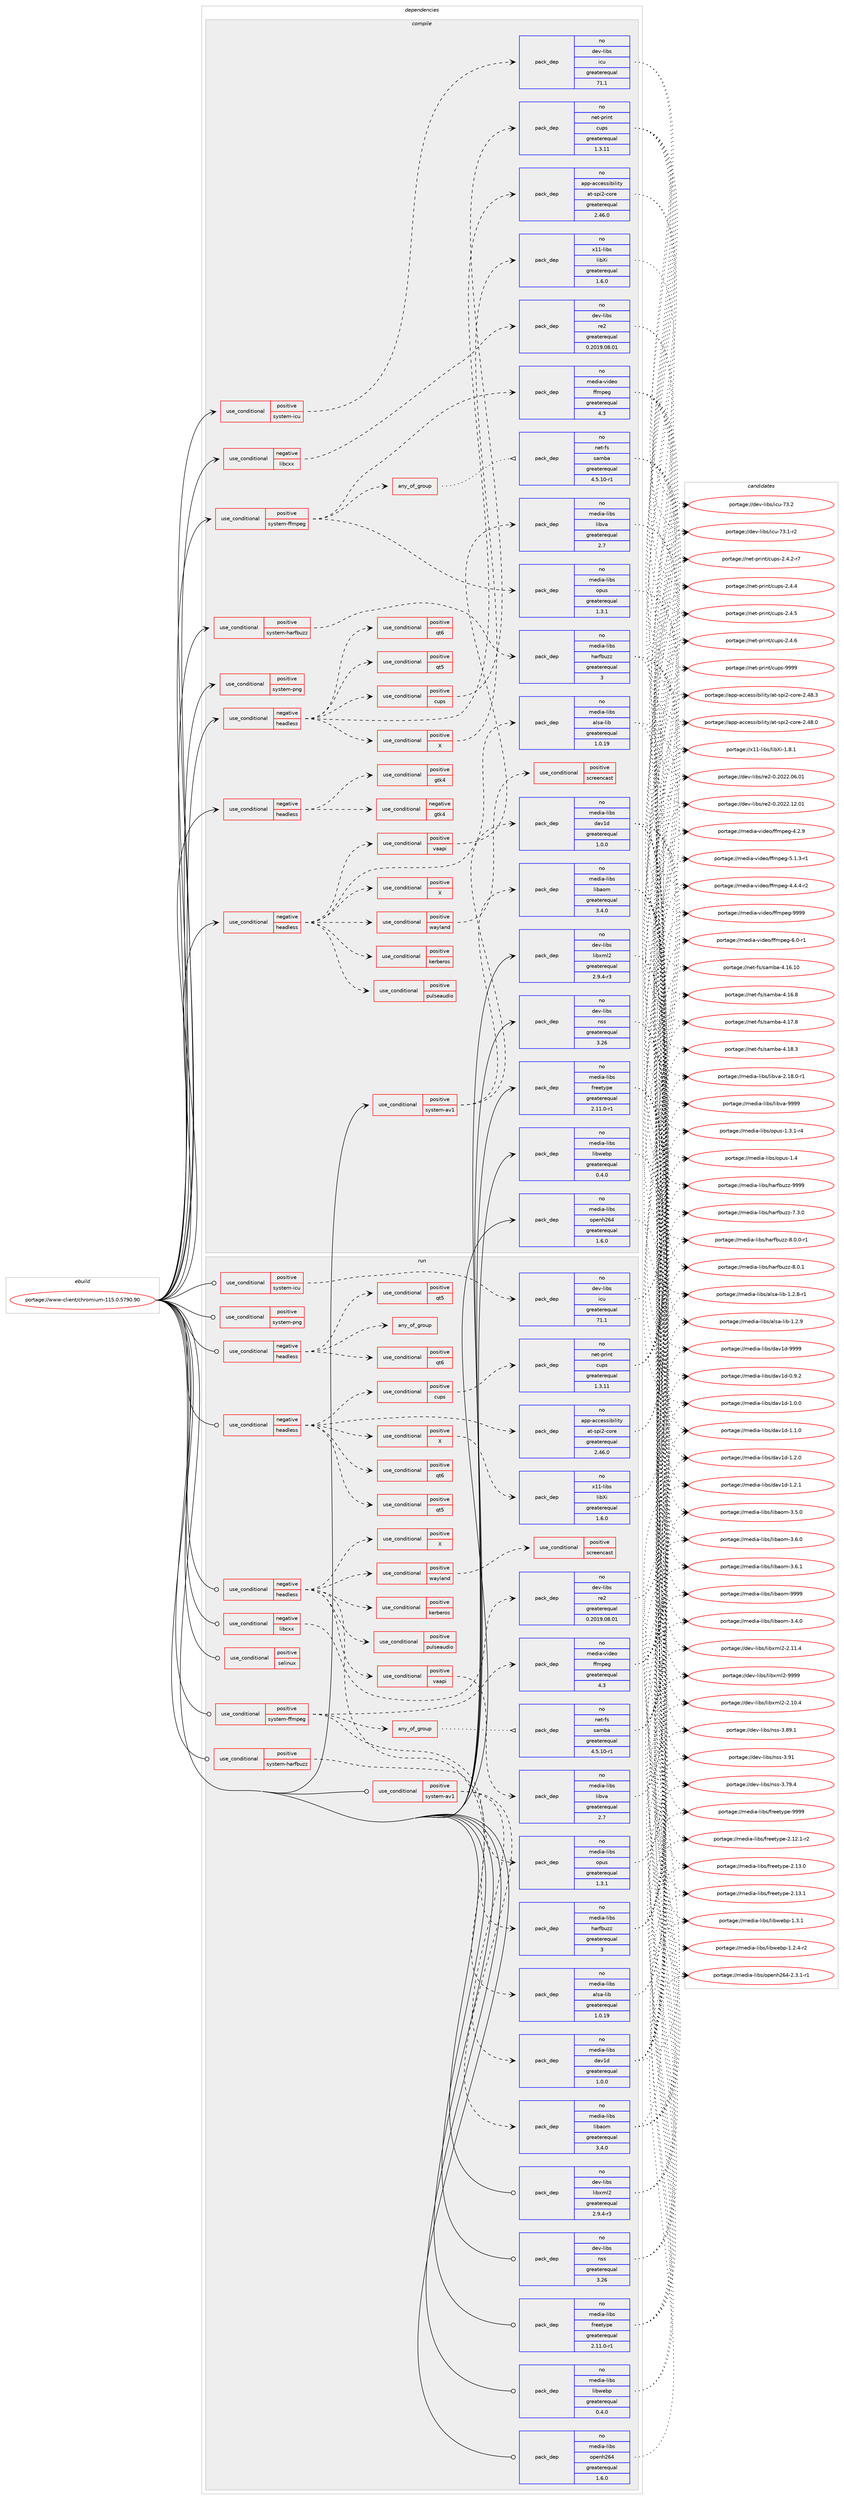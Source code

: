 digraph prolog {

# *************
# Graph options
# *************

newrank=true;
concentrate=true;
compound=true;
graph [rankdir=LR,fontname=Helvetica,fontsize=10,ranksep=1.5];#, ranksep=2.5, nodesep=0.2];
edge  [arrowhead=vee];
node  [fontname=Helvetica,fontsize=10];

# **********
# The ebuild
# **********

subgraph cluster_leftcol {
color=gray;
rank=same;
label=<<i>ebuild</i>>;
id [label="portage://www-client/chromium-115.0.5790.90", color=red, width=4, href="../www-client/chromium-115.0.5790.90.svg"];
}

# ****************
# The dependencies
# ****************

subgraph cluster_midcol {
color=gray;
label=<<i>dependencies</i>>;
subgraph cluster_compile {
fillcolor="#eeeeee";
style=filled;
label=<<i>compile</i>>;
subgraph cond1235 {
dependency2836 [label=<<TABLE BORDER="0" CELLBORDER="1" CELLSPACING="0" CELLPADDING="4"><TR><TD ROWSPAN="3" CELLPADDING="10">use_conditional</TD></TR><TR><TD>negative</TD></TR><TR><TD>headless</TD></TR></TABLE>>, shape=none, color=red];
subgraph cond1236 {
dependency2837 [label=<<TABLE BORDER="0" CELLBORDER="1" CELLSPACING="0" CELLPADDING="4"><TR><TD ROWSPAN="3" CELLPADDING="10">use_conditional</TD></TR><TR><TD>positive</TD></TR><TR><TD>X</TD></TR></TABLE>>, shape=none, color=red];
# *** BEGIN UNKNOWN DEPENDENCY TYPE (TODO) ***
# dependency2837 -> package_dependency(portage://www-client/chromium-115.0.5790.90,install,no,x11-libs,libXcomposite,none,[,,],any_same_slot,[])
# *** END UNKNOWN DEPENDENCY TYPE (TODO) ***

# *** BEGIN UNKNOWN DEPENDENCY TYPE (TODO) ***
# dependency2837 -> package_dependency(portage://www-client/chromium-115.0.5790.90,install,no,x11-libs,libXcursor,none,[,,],any_same_slot,[])
# *** END UNKNOWN DEPENDENCY TYPE (TODO) ***

# *** BEGIN UNKNOWN DEPENDENCY TYPE (TODO) ***
# dependency2837 -> package_dependency(portage://www-client/chromium-115.0.5790.90,install,no,x11-libs,libXdamage,none,[,,],any_same_slot,[])
# *** END UNKNOWN DEPENDENCY TYPE (TODO) ***

# *** BEGIN UNKNOWN DEPENDENCY TYPE (TODO) ***
# dependency2837 -> package_dependency(portage://www-client/chromium-115.0.5790.90,install,no,x11-libs,libXfixes,none,[,,],any_same_slot,[])
# *** END UNKNOWN DEPENDENCY TYPE (TODO) ***

subgraph pack1474 {
dependency2838 [label=<<TABLE BORDER="0" CELLBORDER="1" CELLSPACING="0" CELLPADDING="4" WIDTH="220"><TR><TD ROWSPAN="6" CELLPADDING="30">pack_dep</TD></TR><TR><TD WIDTH="110">no</TD></TR><TR><TD>x11-libs</TD></TR><TR><TD>libXi</TD></TR><TR><TD>greaterequal</TD></TR><TR><TD>1.6.0</TD></TR></TABLE>>, shape=none, color=blue];
}
dependency2837:e -> dependency2838:w [weight=20,style="dashed",arrowhead="vee"];
# *** BEGIN UNKNOWN DEPENDENCY TYPE (TODO) ***
# dependency2837 -> package_dependency(portage://www-client/chromium-115.0.5790.90,install,no,x11-libs,libXrandr,none,[,,],any_same_slot,[])
# *** END UNKNOWN DEPENDENCY TYPE (TODO) ***

# *** BEGIN UNKNOWN DEPENDENCY TYPE (TODO) ***
# dependency2837 -> package_dependency(portage://www-client/chromium-115.0.5790.90,install,no,x11-libs,libXrender,none,[,,],any_same_slot,[])
# *** END UNKNOWN DEPENDENCY TYPE (TODO) ***

# *** BEGIN UNKNOWN DEPENDENCY TYPE (TODO) ***
# dependency2837 -> package_dependency(portage://www-client/chromium-115.0.5790.90,install,no,x11-libs,libXtst,none,[,,],any_same_slot,[])
# *** END UNKNOWN DEPENDENCY TYPE (TODO) ***

# *** BEGIN UNKNOWN DEPENDENCY TYPE (TODO) ***
# dependency2837 -> package_dependency(portage://www-client/chromium-115.0.5790.90,install,no,x11-libs,libxshmfence,none,[,,],any_same_slot,[])
# *** END UNKNOWN DEPENDENCY TYPE (TODO) ***

}
dependency2836:e -> dependency2837:w [weight=20,style="dashed",arrowhead="vee"];
subgraph pack1475 {
dependency2839 [label=<<TABLE BORDER="0" CELLBORDER="1" CELLSPACING="0" CELLPADDING="4" WIDTH="220"><TR><TD ROWSPAN="6" CELLPADDING="30">pack_dep</TD></TR><TR><TD WIDTH="110">no</TD></TR><TR><TD>app-accessibility</TD></TR><TR><TD>at-spi2-core</TD></TR><TR><TD>greaterequal</TD></TR><TR><TD>2.46.0</TD></TR></TABLE>>, shape=none, color=blue];
}
dependency2836:e -> dependency2839:w [weight=20,style="dashed",arrowhead="vee"];
# *** BEGIN UNKNOWN DEPENDENCY TYPE (TODO) ***
# dependency2836 -> package_dependency(portage://www-client/chromium-115.0.5790.90,install,no,media-libs,mesa,none,[,,],any_same_slot,[use(optenable(X),none),use(optenable(wayland),none)])
# *** END UNKNOWN DEPENDENCY TYPE (TODO) ***

subgraph cond1237 {
dependency2840 [label=<<TABLE BORDER="0" CELLBORDER="1" CELLSPACING="0" CELLPADDING="4"><TR><TD ROWSPAN="3" CELLPADDING="10">use_conditional</TD></TR><TR><TD>positive</TD></TR><TR><TD>cups</TD></TR></TABLE>>, shape=none, color=red];
subgraph pack1476 {
dependency2841 [label=<<TABLE BORDER="0" CELLBORDER="1" CELLSPACING="0" CELLPADDING="4" WIDTH="220"><TR><TD ROWSPAN="6" CELLPADDING="30">pack_dep</TD></TR><TR><TD WIDTH="110">no</TD></TR><TR><TD>net-print</TD></TR><TR><TD>cups</TD></TR><TR><TD>greaterequal</TD></TR><TR><TD>1.3.11</TD></TR></TABLE>>, shape=none, color=blue];
}
dependency2840:e -> dependency2841:w [weight=20,style="dashed",arrowhead="vee"];
}
dependency2836:e -> dependency2840:w [weight=20,style="dashed",arrowhead="vee"];
# *** BEGIN UNKNOWN DEPENDENCY TYPE (TODO) ***
# dependency2836 -> package_dependency(portage://www-client/chromium-115.0.5790.90,install,no,virtual,udev,none,[,,],[],[])
# *** END UNKNOWN DEPENDENCY TYPE (TODO) ***

# *** BEGIN UNKNOWN DEPENDENCY TYPE (TODO) ***
# dependency2836 -> package_dependency(portage://www-client/chromium-115.0.5790.90,install,no,x11-libs,cairo,none,[,,],any_same_slot,[])
# *** END UNKNOWN DEPENDENCY TYPE (TODO) ***

# *** BEGIN UNKNOWN DEPENDENCY TYPE (TODO) ***
# dependency2836 -> package_dependency(portage://www-client/chromium-115.0.5790.90,install,no,x11-libs,gdk-pixbuf,none,[,,],[slot(2)],[])
# *** END UNKNOWN DEPENDENCY TYPE (TODO) ***

# *** BEGIN UNKNOWN DEPENDENCY TYPE (TODO) ***
# dependency2836 -> package_dependency(portage://www-client/chromium-115.0.5790.90,install,no,x11-libs,pango,none,[,,],any_same_slot,[])
# *** END UNKNOWN DEPENDENCY TYPE (TODO) ***

subgraph cond1238 {
dependency2842 [label=<<TABLE BORDER="0" CELLBORDER="1" CELLSPACING="0" CELLPADDING="4"><TR><TD ROWSPAN="3" CELLPADDING="10">use_conditional</TD></TR><TR><TD>positive</TD></TR><TR><TD>qt5</TD></TR></TABLE>>, shape=none, color=red];
# *** BEGIN UNKNOWN DEPENDENCY TYPE (TODO) ***
# dependency2842 -> package_dependency(portage://www-client/chromium-115.0.5790.90,install,no,dev-qt,qtcore,none,[,,],[slot(5)],[])
# *** END UNKNOWN DEPENDENCY TYPE (TODO) ***

# *** BEGIN UNKNOWN DEPENDENCY TYPE (TODO) ***
# dependency2842 -> package_dependency(portage://www-client/chromium-115.0.5790.90,install,no,dev-qt,qtwidgets,none,[,,],[slot(5)],[])
# *** END UNKNOWN DEPENDENCY TYPE (TODO) ***

}
dependency2836:e -> dependency2842:w [weight=20,style="dashed",arrowhead="vee"];
subgraph cond1239 {
dependency2843 [label=<<TABLE BORDER="0" CELLBORDER="1" CELLSPACING="0" CELLPADDING="4"><TR><TD ROWSPAN="3" CELLPADDING="10">use_conditional</TD></TR><TR><TD>positive</TD></TR><TR><TD>qt6</TD></TR></TABLE>>, shape=none, color=red];
# *** BEGIN UNKNOWN DEPENDENCY TYPE (TODO) ***
# dependency2843 -> package_dependency(portage://www-client/chromium-115.0.5790.90,install,no,dev-qt,qtbase,none,[,,],[slot(6)],[use(enable(gui),none),use(enable(widgets),none)])
# *** END UNKNOWN DEPENDENCY TYPE (TODO) ***

}
dependency2836:e -> dependency2843:w [weight=20,style="dashed",arrowhead="vee"];
}
id:e -> dependency2836:w [weight=20,style="solid",arrowhead="vee"];
subgraph cond1240 {
dependency2844 [label=<<TABLE BORDER="0" CELLBORDER="1" CELLSPACING="0" CELLPADDING="4"><TR><TD ROWSPAN="3" CELLPADDING="10">use_conditional</TD></TR><TR><TD>negative</TD></TR><TR><TD>headless</TD></TR></TABLE>>, shape=none, color=red];
subgraph cond1241 {
dependency2845 [label=<<TABLE BORDER="0" CELLBORDER="1" CELLSPACING="0" CELLPADDING="4"><TR><TD ROWSPAN="3" CELLPADDING="10">use_conditional</TD></TR><TR><TD>positive</TD></TR><TR><TD>gtk4</TD></TR></TABLE>>, shape=none, color=red];
# *** BEGIN UNKNOWN DEPENDENCY TYPE (TODO) ***
# dependency2845 -> package_dependency(portage://www-client/chromium-115.0.5790.90,install,no,gui-libs,gtk,none,[,,],[slot(4)],[use(optenable(X),none),use(optenable(wayland),none)])
# *** END UNKNOWN DEPENDENCY TYPE (TODO) ***

}
dependency2844:e -> dependency2845:w [weight=20,style="dashed",arrowhead="vee"];
subgraph cond1242 {
dependency2846 [label=<<TABLE BORDER="0" CELLBORDER="1" CELLSPACING="0" CELLPADDING="4"><TR><TD ROWSPAN="3" CELLPADDING="10">use_conditional</TD></TR><TR><TD>negative</TD></TR><TR><TD>gtk4</TD></TR></TABLE>>, shape=none, color=red];
# *** BEGIN UNKNOWN DEPENDENCY TYPE (TODO) ***
# dependency2846 -> package_dependency(portage://www-client/chromium-115.0.5790.90,install,no,x11-libs,gtk+,none,[,,],[slot(3)],[use(optenable(X),none),use(optenable(wayland),none)])
# *** END UNKNOWN DEPENDENCY TYPE (TODO) ***

}
dependency2844:e -> dependency2846:w [weight=20,style="dashed",arrowhead="vee"];
}
id:e -> dependency2844:w [weight=20,style="solid",arrowhead="vee"];
subgraph cond1243 {
dependency2847 [label=<<TABLE BORDER="0" CELLBORDER="1" CELLSPACING="0" CELLPADDING="4"><TR><TD ROWSPAN="3" CELLPADDING="10">use_conditional</TD></TR><TR><TD>negative</TD></TR><TR><TD>headless</TD></TR></TABLE>>, shape=none, color=red];
# *** BEGIN UNKNOWN DEPENDENCY TYPE (TODO) ***
# dependency2847 -> package_dependency(portage://www-client/chromium-115.0.5790.90,install,no,dev-libs,glib,none,[,,],[slot(2)],[])
# *** END UNKNOWN DEPENDENCY TYPE (TODO) ***

subgraph pack1477 {
dependency2848 [label=<<TABLE BORDER="0" CELLBORDER="1" CELLSPACING="0" CELLPADDING="4" WIDTH="220"><TR><TD ROWSPAN="6" CELLPADDING="30">pack_dep</TD></TR><TR><TD WIDTH="110">no</TD></TR><TR><TD>media-libs</TD></TR><TR><TD>alsa-lib</TD></TR><TR><TD>greaterequal</TD></TR><TR><TD>1.0.19</TD></TR></TABLE>>, shape=none, color=blue];
}
dependency2847:e -> dependency2848:w [weight=20,style="dashed",arrowhead="vee"];
subgraph cond1244 {
dependency2849 [label=<<TABLE BORDER="0" CELLBORDER="1" CELLSPACING="0" CELLPADDING="4"><TR><TD ROWSPAN="3" CELLPADDING="10">use_conditional</TD></TR><TR><TD>positive</TD></TR><TR><TD>pulseaudio</TD></TR></TABLE>>, shape=none, color=red];
# *** BEGIN UNKNOWN DEPENDENCY TYPE (TODO) ***
# dependency2849 -> package_dependency(portage://www-client/chromium-115.0.5790.90,install,no,media-libs,libpulse,none,[,,],any_same_slot,[])
# *** END UNKNOWN DEPENDENCY TYPE (TODO) ***

}
dependency2847:e -> dependency2849:w [weight=20,style="dashed",arrowhead="vee"];
# *** BEGIN UNKNOWN DEPENDENCY TYPE (TODO) ***
# dependency2847 -> package_dependency(portage://www-client/chromium-115.0.5790.90,install,no,sys-apps,pciutils,none,[,,],any_same_slot,[])
# *** END UNKNOWN DEPENDENCY TYPE (TODO) ***

subgraph cond1245 {
dependency2850 [label=<<TABLE BORDER="0" CELLBORDER="1" CELLSPACING="0" CELLPADDING="4"><TR><TD ROWSPAN="3" CELLPADDING="10">use_conditional</TD></TR><TR><TD>positive</TD></TR><TR><TD>kerberos</TD></TR></TABLE>>, shape=none, color=red];
# *** BEGIN UNKNOWN DEPENDENCY TYPE (TODO) ***
# dependency2850 -> package_dependency(portage://www-client/chromium-115.0.5790.90,install,no,virtual,krb5,none,[,,],[],[])
# *** END UNKNOWN DEPENDENCY TYPE (TODO) ***

}
dependency2847:e -> dependency2850:w [weight=20,style="dashed",arrowhead="vee"];
subgraph cond1246 {
dependency2851 [label=<<TABLE BORDER="0" CELLBORDER="1" CELLSPACING="0" CELLPADDING="4"><TR><TD ROWSPAN="3" CELLPADDING="10">use_conditional</TD></TR><TR><TD>positive</TD></TR><TR><TD>vaapi</TD></TR></TABLE>>, shape=none, color=red];
subgraph pack1478 {
dependency2852 [label=<<TABLE BORDER="0" CELLBORDER="1" CELLSPACING="0" CELLPADDING="4" WIDTH="220"><TR><TD ROWSPAN="6" CELLPADDING="30">pack_dep</TD></TR><TR><TD WIDTH="110">no</TD></TR><TR><TD>media-libs</TD></TR><TR><TD>libva</TD></TR><TR><TD>greaterequal</TD></TR><TR><TD>2.7</TD></TR></TABLE>>, shape=none, color=blue];
}
dependency2851:e -> dependency2852:w [weight=20,style="dashed",arrowhead="vee"];
}
dependency2847:e -> dependency2851:w [weight=20,style="dashed",arrowhead="vee"];
subgraph cond1247 {
dependency2853 [label=<<TABLE BORDER="0" CELLBORDER="1" CELLSPACING="0" CELLPADDING="4"><TR><TD ROWSPAN="3" CELLPADDING="10">use_conditional</TD></TR><TR><TD>positive</TD></TR><TR><TD>X</TD></TR></TABLE>>, shape=none, color=red];
# *** BEGIN UNKNOWN DEPENDENCY TYPE (TODO) ***
# dependency2853 -> package_dependency(portage://www-client/chromium-115.0.5790.90,install,no,x11-libs,libX11,none,[,,],any_same_slot,[])
# *** END UNKNOWN DEPENDENCY TYPE (TODO) ***

# *** BEGIN UNKNOWN DEPENDENCY TYPE (TODO) ***
# dependency2853 -> package_dependency(portage://www-client/chromium-115.0.5790.90,install,no,x11-libs,libXext,none,[,,],any_same_slot,[])
# *** END UNKNOWN DEPENDENCY TYPE (TODO) ***

# *** BEGIN UNKNOWN DEPENDENCY TYPE (TODO) ***
# dependency2853 -> package_dependency(portage://www-client/chromium-115.0.5790.90,install,no,x11-libs,libxcb,none,[,,],any_same_slot,[])
# *** END UNKNOWN DEPENDENCY TYPE (TODO) ***

}
dependency2847:e -> dependency2853:w [weight=20,style="dashed",arrowhead="vee"];
# *** BEGIN UNKNOWN DEPENDENCY TYPE (TODO) ***
# dependency2847 -> package_dependency(portage://www-client/chromium-115.0.5790.90,install,no,x11-libs,libxkbcommon,none,[,,],any_same_slot,[])
# *** END UNKNOWN DEPENDENCY TYPE (TODO) ***

subgraph cond1248 {
dependency2854 [label=<<TABLE BORDER="0" CELLBORDER="1" CELLSPACING="0" CELLPADDING="4"><TR><TD ROWSPAN="3" CELLPADDING="10">use_conditional</TD></TR><TR><TD>positive</TD></TR><TR><TD>wayland</TD></TR></TABLE>>, shape=none, color=red];
# *** BEGIN UNKNOWN DEPENDENCY TYPE (TODO) ***
# dependency2854 -> package_dependency(portage://www-client/chromium-115.0.5790.90,install,no,dev-libs,libffi,none,[,,],any_same_slot,[])
# *** END UNKNOWN DEPENDENCY TYPE (TODO) ***

subgraph cond1249 {
dependency2855 [label=<<TABLE BORDER="0" CELLBORDER="1" CELLSPACING="0" CELLPADDING="4"><TR><TD ROWSPAN="3" CELLPADDING="10">use_conditional</TD></TR><TR><TD>positive</TD></TR><TR><TD>screencast</TD></TR></TABLE>>, shape=none, color=red];
# *** BEGIN UNKNOWN DEPENDENCY TYPE (TODO) ***
# dependency2855 -> package_dependency(portage://www-client/chromium-115.0.5790.90,install,no,media-video,pipewire,none,[,,],any_same_slot,[])
# *** END UNKNOWN DEPENDENCY TYPE (TODO) ***

}
dependency2854:e -> dependency2855:w [weight=20,style="dashed",arrowhead="vee"];
}
dependency2847:e -> dependency2854:w [weight=20,style="dashed",arrowhead="vee"];
}
id:e -> dependency2847:w [weight=20,style="solid",arrowhead="vee"];
subgraph cond1250 {
dependency2856 [label=<<TABLE BORDER="0" CELLBORDER="1" CELLSPACING="0" CELLPADDING="4"><TR><TD ROWSPAN="3" CELLPADDING="10">use_conditional</TD></TR><TR><TD>negative</TD></TR><TR><TD>libcxx</TD></TR></TABLE>>, shape=none, color=red];
subgraph pack1479 {
dependency2857 [label=<<TABLE BORDER="0" CELLBORDER="1" CELLSPACING="0" CELLPADDING="4" WIDTH="220"><TR><TD ROWSPAN="6" CELLPADDING="30">pack_dep</TD></TR><TR><TD WIDTH="110">no</TD></TR><TR><TD>dev-libs</TD></TR><TR><TD>re2</TD></TR><TR><TD>greaterequal</TD></TR><TR><TD>0.2019.08.01</TD></TR></TABLE>>, shape=none, color=blue];
}
dependency2856:e -> dependency2857:w [weight=20,style="dashed",arrowhead="vee"];
}
id:e -> dependency2856:w [weight=20,style="solid",arrowhead="vee"];
subgraph cond1251 {
dependency2858 [label=<<TABLE BORDER="0" CELLBORDER="1" CELLSPACING="0" CELLPADDING="4"><TR><TD ROWSPAN="3" CELLPADDING="10">use_conditional</TD></TR><TR><TD>positive</TD></TR><TR><TD>system-av1</TD></TR></TABLE>>, shape=none, color=red];
subgraph pack1480 {
dependency2859 [label=<<TABLE BORDER="0" CELLBORDER="1" CELLSPACING="0" CELLPADDING="4" WIDTH="220"><TR><TD ROWSPAN="6" CELLPADDING="30">pack_dep</TD></TR><TR><TD WIDTH="110">no</TD></TR><TR><TD>media-libs</TD></TR><TR><TD>dav1d</TD></TR><TR><TD>greaterequal</TD></TR><TR><TD>1.0.0</TD></TR></TABLE>>, shape=none, color=blue];
}
dependency2858:e -> dependency2859:w [weight=20,style="dashed",arrowhead="vee"];
subgraph pack1481 {
dependency2860 [label=<<TABLE BORDER="0" CELLBORDER="1" CELLSPACING="0" CELLPADDING="4" WIDTH="220"><TR><TD ROWSPAN="6" CELLPADDING="30">pack_dep</TD></TR><TR><TD WIDTH="110">no</TD></TR><TR><TD>media-libs</TD></TR><TR><TD>libaom</TD></TR><TR><TD>greaterequal</TD></TR><TR><TD>3.4.0</TD></TR></TABLE>>, shape=none, color=blue];
}
dependency2858:e -> dependency2860:w [weight=20,style="dashed",arrowhead="vee"];
}
id:e -> dependency2858:w [weight=20,style="solid",arrowhead="vee"];
subgraph cond1252 {
dependency2861 [label=<<TABLE BORDER="0" CELLBORDER="1" CELLSPACING="0" CELLPADDING="4"><TR><TD ROWSPAN="3" CELLPADDING="10">use_conditional</TD></TR><TR><TD>positive</TD></TR><TR><TD>system-ffmpeg</TD></TR></TABLE>>, shape=none, color=red];
subgraph pack1482 {
dependency2862 [label=<<TABLE BORDER="0" CELLBORDER="1" CELLSPACING="0" CELLPADDING="4" WIDTH="220"><TR><TD ROWSPAN="6" CELLPADDING="30">pack_dep</TD></TR><TR><TD WIDTH="110">no</TD></TR><TR><TD>media-video</TD></TR><TR><TD>ffmpeg</TD></TR><TR><TD>greaterequal</TD></TR><TR><TD>4.3</TD></TR></TABLE>>, shape=none, color=blue];
}
dependency2861:e -> dependency2862:w [weight=20,style="dashed",arrowhead="vee"];
subgraph any129 {
dependency2863 [label=<<TABLE BORDER="0" CELLBORDER="1" CELLSPACING="0" CELLPADDING="4"><TR><TD CELLPADDING="10">any_of_group</TD></TR></TABLE>>, shape=none, color=red];# *** BEGIN UNKNOWN DEPENDENCY TYPE (TODO) ***
# dependency2863 -> package_dependency(portage://www-client/chromium-115.0.5790.90,install,no,media-video,ffmpeg,none,[,,],[],[use(disable(samba),none)])
# *** END UNKNOWN DEPENDENCY TYPE (TODO) ***

subgraph pack1483 {
dependency2864 [label=<<TABLE BORDER="0" CELLBORDER="1" CELLSPACING="0" CELLPADDING="4" WIDTH="220"><TR><TD ROWSPAN="6" CELLPADDING="30">pack_dep</TD></TR><TR><TD WIDTH="110">no</TD></TR><TR><TD>net-fs</TD></TR><TR><TD>samba</TD></TR><TR><TD>greaterequal</TD></TR><TR><TD>4.5.10-r1</TD></TR></TABLE>>, shape=none, color=blue];
}
dependency2863:e -> dependency2864:w [weight=20,style="dotted",arrowhead="oinv"];
}
dependency2861:e -> dependency2863:w [weight=20,style="dashed",arrowhead="vee"];
subgraph pack1484 {
dependency2865 [label=<<TABLE BORDER="0" CELLBORDER="1" CELLSPACING="0" CELLPADDING="4" WIDTH="220"><TR><TD ROWSPAN="6" CELLPADDING="30">pack_dep</TD></TR><TR><TD WIDTH="110">no</TD></TR><TR><TD>media-libs</TD></TR><TR><TD>opus</TD></TR><TR><TD>greaterequal</TD></TR><TR><TD>1.3.1</TD></TR></TABLE>>, shape=none, color=blue];
}
dependency2861:e -> dependency2865:w [weight=20,style="dashed",arrowhead="vee"];
}
id:e -> dependency2861:w [weight=20,style="solid",arrowhead="vee"];
subgraph cond1253 {
dependency2866 [label=<<TABLE BORDER="0" CELLBORDER="1" CELLSPACING="0" CELLPADDING="4"><TR><TD ROWSPAN="3" CELLPADDING="10">use_conditional</TD></TR><TR><TD>positive</TD></TR><TR><TD>system-harfbuzz</TD></TR></TABLE>>, shape=none, color=red];
subgraph pack1485 {
dependency2867 [label=<<TABLE BORDER="0" CELLBORDER="1" CELLSPACING="0" CELLPADDING="4" WIDTH="220"><TR><TD ROWSPAN="6" CELLPADDING="30">pack_dep</TD></TR><TR><TD WIDTH="110">no</TD></TR><TR><TD>media-libs</TD></TR><TR><TD>harfbuzz</TD></TR><TR><TD>greaterequal</TD></TR><TR><TD>3</TD></TR></TABLE>>, shape=none, color=blue];
}
dependency2866:e -> dependency2867:w [weight=20,style="dashed",arrowhead="vee"];
}
id:e -> dependency2866:w [weight=20,style="solid",arrowhead="vee"];
subgraph cond1254 {
dependency2868 [label=<<TABLE BORDER="0" CELLBORDER="1" CELLSPACING="0" CELLPADDING="4"><TR><TD ROWSPAN="3" CELLPADDING="10">use_conditional</TD></TR><TR><TD>positive</TD></TR><TR><TD>system-icu</TD></TR></TABLE>>, shape=none, color=red];
subgraph pack1486 {
dependency2869 [label=<<TABLE BORDER="0" CELLBORDER="1" CELLSPACING="0" CELLPADDING="4" WIDTH="220"><TR><TD ROWSPAN="6" CELLPADDING="30">pack_dep</TD></TR><TR><TD WIDTH="110">no</TD></TR><TR><TD>dev-libs</TD></TR><TR><TD>icu</TD></TR><TR><TD>greaterequal</TD></TR><TR><TD>71.1</TD></TR></TABLE>>, shape=none, color=blue];
}
dependency2868:e -> dependency2869:w [weight=20,style="dashed",arrowhead="vee"];
}
id:e -> dependency2868:w [weight=20,style="solid",arrowhead="vee"];
subgraph cond1255 {
dependency2870 [label=<<TABLE BORDER="0" CELLBORDER="1" CELLSPACING="0" CELLPADDING="4"><TR><TD ROWSPAN="3" CELLPADDING="10">use_conditional</TD></TR><TR><TD>positive</TD></TR><TR><TD>system-png</TD></TR></TABLE>>, shape=none, color=red];
# *** BEGIN UNKNOWN DEPENDENCY TYPE (TODO) ***
# dependency2870 -> package_dependency(portage://www-client/chromium-115.0.5790.90,install,no,media-libs,libpng,none,[,,],any_same_slot,[use(disable(apng),negative)])
# *** END UNKNOWN DEPENDENCY TYPE (TODO) ***

}
id:e -> dependency2870:w [weight=20,style="solid",arrowhead="vee"];
# *** BEGIN UNKNOWN DEPENDENCY TYPE (TODO) ***
# id -> package_dependency(portage://www-client/chromium-115.0.5790.90,install,no,app-arch,bzip2,none,[,,],any_same_slot,[])
# *** END UNKNOWN DEPENDENCY TYPE (TODO) ***

# *** BEGIN UNKNOWN DEPENDENCY TYPE (TODO) ***
# id -> package_dependency(portage://www-client/chromium-115.0.5790.90,install,no,dev-libs,expat,none,[,,],any_same_slot,[])
# *** END UNKNOWN DEPENDENCY TYPE (TODO) ***

subgraph pack1487 {
dependency2871 [label=<<TABLE BORDER="0" CELLBORDER="1" CELLSPACING="0" CELLPADDING="4" WIDTH="220"><TR><TD ROWSPAN="6" CELLPADDING="30">pack_dep</TD></TR><TR><TD WIDTH="110">no</TD></TR><TR><TD>dev-libs</TD></TR><TR><TD>libxml2</TD></TR><TR><TD>greaterequal</TD></TR><TR><TD>2.9.4-r3</TD></TR></TABLE>>, shape=none, color=blue];
}
id:e -> dependency2871:w [weight=20,style="solid",arrowhead="vee"];
# *** BEGIN UNKNOWN DEPENDENCY TYPE (TODO) ***
# id -> package_dependency(portage://www-client/chromium-115.0.5790.90,install,no,dev-libs,libxslt,none,[,,],any_same_slot,[])
# *** END UNKNOWN DEPENDENCY TYPE (TODO) ***

# *** BEGIN UNKNOWN DEPENDENCY TYPE (TODO) ***
# id -> package_dependency(portage://www-client/chromium-115.0.5790.90,install,no,dev-libs,nspr,none,[,,],any_same_slot,[])
# *** END UNKNOWN DEPENDENCY TYPE (TODO) ***

subgraph pack1488 {
dependency2872 [label=<<TABLE BORDER="0" CELLBORDER="1" CELLSPACING="0" CELLPADDING="4" WIDTH="220"><TR><TD ROWSPAN="6" CELLPADDING="30">pack_dep</TD></TR><TR><TD WIDTH="110">no</TD></TR><TR><TD>dev-libs</TD></TR><TR><TD>nss</TD></TR><TR><TD>greaterequal</TD></TR><TR><TD>3.26</TD></TR></TABLE>>, shape=none, color=blue];
}
id:e -> dependency2872:w [weight=20,style="solid",arrowhead="vee"];
# *** BEGIN UNKNOWN DEPENDENCY TYPE (TODO) ***
# id -> package_dependency(portage://www-client/chromium-115.0.5790.90,install,no,media-libs,flac,none,[,,],any_same_slot,[])
# *** END UNKNOWN DEPENDENCY TYPE (TODO) ***

# *** BEGIN UNKNOWN DEPENDENCY TYPE (TODO) ***
# id -> package_dependency(portage://www-client/chromium-115.0.5790.90,install,no,media-libs,fontconfig,none,[,,],any_same_slot,[])
# *** END UNKNOWN DEPENDENCY TYPE (TODO) ***

subgraph pack1489 {
dependency2873 [label=<<TABLE BORDER="0" CELLBORDER="1" CELLSPACING="0" CELLPADDING="4" WIDTH="220"><TR><TD ROWSPAN="6" CELLPADDING="30">pack_dep</TD></TR><TR><TD WIDTH="110">no</TD></TR><TR><TD>media-libs</TD></TR><TR><TD>freetype</TD></TR><TR><TD>greaterequal</TD></TR><TR><TD>2.11.0-r1</TD></TR></TABLE>>, shape=none, color=blue];
}
id:e -> dependency2873:w [weight=20,style="solid",arrowhead="vee"];
# *** BEGIN UNKNOWN DEPENDENCY TYPE (TODO) ***
# id -> package_dependency(portage://www-client/chromium-115.0.5790.90,install,no,media-libs,libjpeg-turbo,none,[,,],any_same_slot,[])
# *** END UNKNOWN DEPENDENCY TYPE (TODO) ***

subgraph pack1490 {
dependency2874 [label=<<TABLE BORDER="0" CELLBORDER="1" CELLSPACING="0" CELLPADDING="4" WIDTH="220"><TR><TD ROWSPAN="6" CELLPADDING="30">pack_dep</TD></TR><TR><TD WIDTH="110">no</TD></TR><TR><TD>media-libs</TD></TR><TR><TD>libwebp</TD></TR><TR><TD>greaterequal</TD></TR><TR><TD>0.4.0</TD></TR></TABLE>>, shape=none, color=blue];
}
id:e -> dependency2874:w [weight=20,style="solid",arrowhead="vee"];
# *** BEGIN UNKNOWN DEPENDENCY TYPE (TODO) ***
# id -> package_dependency(portage://www-client/chromium-115.0.5790.90,install,no,media-libs,mesa,none,[,,],any_same_slot,[use(enable(gbm),positive)])
# *** END UNKNOWN DEPENDENCY TYPE (TODO) ***

subgraph pack1491 {
dependency2875 [label=<<TABLE BORDER="0" CELLBORDER="1" CELLSPACING="0" CELLPADDING="4" WIDTH="220"><TR><TD ROWSPAN="6" CELLPADDING="30">pack_dep</TD></TR><TR><TD WIDTH="110">no</TD></TR><TR><TD>media-libs</TD></TR><TR><TD>openh264</TD></TR><TR><TD>greaterequal</TD></TR><TR><TD>1.6.0</TD></TR></TABLE>>, shape=none, color=blue];
}
id:e -> dependency2875:w [weight=20,style="solid",arrowhead="vee"];
# *** BEGIN UNKNOWN DEPENDENCY TYPE (TODO) ***
# id -> package_dependency(portage://www-client/chromium-115.0.5790.90,install,no,net-misc,curl,none,[,,],[],[use(enable(ssl),none)])
# *** END UNKNOWN DEPENDENCY TYPE (TODO) ***

# *** BEGIN UNKNOWN DEPENDENCY TYPE (TODO) ***
# id -> package_dependency(portage://www-client/chromium-115.0.5790.90,install,no,sys-apps,dbus,none,[,,],any_same_slot,[])
# *** END UNKNOWN DEPENDENCY TYPE (TODO) ***

# *** BEGIN UNKNOWN DEPENDENCY TYPE (TODO) ***
# id -> package_dependency(portage://www-client/chromium-115.0.5790.90,install,no,sys-libs,zlib,none,[,,],any_same_slot,[])
# *** END UNKNOWN DEPENDENCY TYPE (TODO) ***

# *** BEGIN UNKNOWN DEPENDENCY TYPE (TODO) ***
# id -> package_dependency(portage://www-client/chromium-115.0.5790.90,install,no,sys-libs,zlib,none,[,,],any_same_slot,[use(enable(minizip),none)])
# *** END UNKNOWN DEPENDENCY TYPE (TODO) ***

# *** BEGIN UNKNOWN DEPENDENCY TYPE (TODO) ***
# id -> package_dependency(portage://www-client/chromium-115.0.5790.90,install,no,x11-libs,libdrm,none,[,,],any_same_slot,[])
# *** END UNKNOWN DEPENDENCY TYPE (TODO) ***

# *** BEGIN UNKNOWN DEPENDENCY TYPE (TODO) ***
# id -> package_dependency(portage://www-client/chromium-115.0.5790.90,install,strong,sys-devel,llvm,none,[,,],[slot(0)],[])
# *** END UNKNOWN DEPENDENCY TYPE (TODO) ***

}
subgraph cluster_compileandrun {
fillcolor="#eeeeee";
style=filled;
label=<<i>compile and run</i>>;
}
subgraph cluster_run {
fillcolor="#eeeeee";
style=filled;
label=<<i>run</i>>;
subgraph cond1256 {
dependency2876 [label=<<TABLE BORDER="0" CELLBORDER="1" CELLSPACING="0" CELLPADDING="4"><TR><TD ROWSPAN="3" CELLPADDING="10">use_conditional</TD></TR><TR><TD>negative</TD></TR><TR><TD>headless</TD></TR></TABLE>>, shape=none, color=red];
subgraph any130 {
dependency2877 [label=<<TABLE BORDER="0" CELLBORDER="1" CELLSPACING="0" CELLPADDING="4"><TR><TD CELLPADDING="10">any_of_group</TD></TR></TABLE>>, shape=none, color=red];# *** BEGIN UNKNOWN DEPENDENCY TYPE (TODO) ***
# dependency2877 -> package_dependency(portage://www-client/chromium-115.0.5790.90,run,no,x11-libs,gtk+,none,[,,],[slot(3)],[use(optenable(X),none),use(optenable(wayland),none)])
# *** END UNKNOWN DEPENDENCY TYPE (TODO) ***

# *** BEGIN UNKNOWN DEPENDENCY TYPE (TODO) ***
# dependency2877 -> package_dependency(portage://www-client/chromium-115.0.5790.90,run,no,gui-libs,gtk,none,[,,],[slot(4)],[use(optenable(X),none),use(optenable(wayland),none)])
# *** END UNKNOWN DEPENDENCY TYPE (TODO) ***

}
dependency2876:e -> dependency2877:w [weight=20,style="dashed",arrowhead="vee"];
subgraph cond1257 {
dependency2878 [label=<<TABLE BORDER="0" CELLBORDER="1" CELLSPACING="0" CELLPADDING="4"><TR><TD ROWSPAN="3" CELLPADDING="10">use_conditional</TD></TR><TR><TD>positive</TD></TR><TR><TD>qt5</TD></TR></TABLE>>, shape=none, color=red];
# *** BEGIN UNKNOWN DEPENDENCY TYPE (TODO) ***
# dependency2878 -> package_dependency(portage://www-client/chromium-115.0.5790.90,run,no,dev-qt,qtgui,none,[,,],[slot(5)],[use(optenable(X),none),use(optenable(wayland),none)])
# *** END UNKNOWN DEPENDENCY TYPE (TODO) ***

}
dependency2876:e -> dependency2878:w [weight=20,style="dashed",arrowhead="vee"];
subgraph cond1258 {
dependency2879 [label=<<TABLE BORDER="0" CELLBORDER="1" CELLSPACING="0" CELLPADDING="4"><TR><TD ROWSPAN="3" CELLPADDING="10">use_conditional</TD></TR><TR><TD>positive</TD></TR><TR><TD>qt6</TD></TR></TABLE>>, shape=none, color=red];
# *** BEGIN UNKNOWN DEPENDENCY TYPE (TODO) ***
# dependency2879 -> package_dependency(portage://www-client/chromium-115.0.5790.90,run,no,dev-qt,qtbase,none,[,,],[slot(6)],[use(optenable(X),none),use(optenable(wayland),none)])
# *** END UNKNOWN DEPENDENCY TYPE (TODO) ***

}
dependency2876:e -> dependency2879:w [weight=20,style="dashed",arrowhead="vee"];
}
id:e -> dependency2876:w [weight=20,style="solid",arrowhead="odot"];
subgraph cond1259 {
dependency2880 [label=<<TABLE BORDER="0" CELLBORDER="1" CELLSPACING="0" CELLPADDING="4"><TR><TD ROWSPAN="3" CELLPADDING="10">use_conditional</TD></TR><TR><TD>negative</TD></TR><TR><TD>headless</TD></TR></TABLE>>, shape=none, color=red];
subgraph cond1260 {
dependency2881 [label=<<TABLE BORDER="0" CELLBORDER="1" CELLSPACING="0" CELLPADDING="4"><TR><TD ROWSPAN="3" CELLPADDING="10">use_conditional</TD></TR><TR><TD>positive</TD></TR><TR><TD>X</TD></TR></TABLE>>, shape=none, color=red];
# *** BEGIN UNKNOWN DEPENDENCY TYPE (TODO) ***
# dependency2881 -> package_dependency(portage://www-client/chromium-115.0.5790.90,run,no,x11-libs,libXcomposite,none,[,,],any_same_slot,[])
# *** END UNKNOWN DEPENDENCY TYPE (TODO) ***

# *** BEGIN UNKNOWN DEPENDENCY TYPE (TODO) ***
# dependency2881 -> package_dependency(portage://www-client/chromium-115.0.5790.90,run,no,x11-libs,libXcursor,none,[,,],any_same_slot,[])
# *** END UNKNOWN DEPENDENCY TYPE (TODO) ***

# *** BEGIN UNKNOWN DEPENDENCY TYPE (TODO) ***
# dependency2881 -> package_dependency(portage://www-client/chromium-115.0.5790.90,run,no,x11-libs,libXdamage,none,[,,],any_same_slot,[])
# *** END UNKNOWN DEPENDENCY TYPE (TODO) ***

# *** BEGIN UNKNOWN DEPENDENCY TYPE (TODO) ***
# dependency2881 -> package_dependency(portage://www-client/chromium-115.0.5790.90,run,no,x11-libs,libXfixes,none,[,,],any_same_slot,[])
# *** END UNKNOWN DEPENDENCY TYPE (TODO) ***

subgraph pack1492 {
dependency2882 [label=<<TABLE BORDER="0" CELLBORDER="1" CELLSPACING="0" CELLPADDING="4" WIDTH="220"><TR><TD ROWSPAN="6" CELLPADDING="30">pack_dep</TD></TR><TR><TD WIDTH="110">no</TD></TR><TR><TD>x11-libs</TD></TR><TR><TD>libXi</TD></TR><TR><TD>greaterequal</TD></TR><TR><TD>1.6.0</TD></TR></TABLE>>, shape=none, color=blue];
}
dependency2881:e -> dependency2882:w [weight=20,style="dashed",arrowhead="vee"];
# *** BEGIN UNKNOWN DEPENDENCY TYPE (TODO) ***
# dependency2881 -> package_dependency(portage://www-client/chromium-115.0.5790.90,run,no,x11-libs,libXrandr,none,[,,],any_same_slot,[])
# *** END UNKNOWN DEPENDENCY TYPE (TODO) ***

# *** BEGIN UNKNOWN DEPENDENCY TYPE (TODO) ***
# dependency2881 -> package_dependency(portage://www-client/chromium-115.0.5790.90,run,no,x11-libs,libXrender,none,[,,],any_same_slot,[])
# *** END UNKNOWN DEPENDENCY TYPE (TODO) ***

# *** BEGIN UNKNOWN DEPENDENCY TYPE (TODO) ***
# dependency2881 -> package_dependency(portage://www-client/chromium-115.0.5790.90,run,no,x11-libs,libXtst,none,[,,],any_same_slot,[])
# *** END UNKNOWN DEPENDENCY TYPE (TODO) ***

# *** BEGIN UNKNOWN DEPENDENCY TYPE (TODO) ***
# dependency2881 -> package_dependency(portage://www-client/chromium-115.0.5790.90,run,no,x11-libs,libxshmfence,none,[,,],any_same_slot,[])
# *** END UNKNOWN DEPENDENCY TYPE (TODO) ***

}
dependency2880:e -> dependency2881:w [weight=20,style="dashed",arrowhead="vee"];
subgraph pack1493 {
dependency2883 [label=<<TABLE BORDER="0" CELLBORDER="1" CELLSPACING="0" CELLPADDING="4" WIDTH="220"><TR><TD ROWSPAN="6" CELLPADDING="30">pack_dep</TD></TR><TR><TD WIDTH="110">no</TD></TR><TR><TD>app-accessibility</TD></TR><TR><TD>at-spi2-core</TD></TR><TR><TD>greaterequal</TD></TR><TR><TD>2.46.0</TD></TR></TABLE>>, shape=none, color=blue];
}
dependency2880:e -> dependency2883:w [weight=20,style="dashed",arrowhead="vee"];
# *** BEGIN UNKNOWN DEPENDENCY TYPE (TODO) ***
# dependency2880 -> package_dependency(portage://www-client/chromium-115.0.5790.90,run,no,media-libs,mesa,none,[,,],any_same_slot,[use(optenable(X),none),use(optenable(wayland),none)])
# *** END UNKNOWN DEPENDENCY TYPE (TODO) ***

subgraph cond1261 {
dependency2884 [label=<<TABLE BORDER="0" CELLBORDER="1" CELLSPACING="0" CELLPADDING="4"><TR><TD ROWSPAN="3" CELLPADDING="10">use_conditional</TD></TR><TR><TD>positive</TD></TR><TR><TD>cups</TD></TR></TABLE>>, shape=none, color=red];
subgraph pack1494 {
dependency2885 [label=<<TABLE BORDER="0" CELLBORDER="1" CELLSPACING="0" CELLPADDING="4" WIDTH="220"><TR><TD ROWSPAN="6" CELLPADDING="30">pack_dep</TD></TR><TR><TD WIDTH="110">no</TD></TR><TR><TD>net-print</TD></TR><TR><TD>cups</TD></TR><TR><TD>greaterequal</TD></TR><TR><TD>1.3.11</TD></TR></TABLE>>, shape=none, color=blue];
}
dependency2884:e -> dependency2885:w [weight=20,style="dashed",arrowhead="vee"];
}
dependency2880:e -> dependency2884:w [weight=20,style="dashed",arrowhead="vee"];
# *** BEGIN UNKNOWN DEPENDENCY TYPE (TODO) ***
# dependency2880 -> package_dependency(portage://www-client/chromium-115.0.5790.90,run,no,virtual,udev,none,[,,],[],[])
# *** END UNKNOWN DEPENDENCY TYPE (TODO) ***

# *** BEGIN UNKNOWN DEPENDENCY TYPE (TODO) ***
# dependency2880 -> package_dependency(portage://www-client/chromium-115.0.5790.90,run,no,x11-libs,cairo,none,[,,],any_same_slot,[])
# *** END UNKNOWN DEPENDENCY TYPE (TODO) ***

# *** BEGIN UNKNOWN DEPENDENCY TYPE (TODO) ***
# dependency2880 -> package_dependency(portage://www-client/chromium-115.0.5790.90,run,no,x11-libs,gdk-pixbuf,none,[,,],[slot(2)],[])
# *** END UNKNOWN DEPENDENCY TYPE (TODO) ***

# *** BEGIN UNKNOWN DEPENDENCY TYPE (TODO) ***
# dependency2880 -> package_dependency(portage://www-client/chromium-115.0.5790.90,run,no,x11-libs,pango,none,[,,],any_same_slot,[])
# *** END UNKNOWN DEPENDENCY TYPE (TODO) ***

subgraph cond1262 {
dependency2886 [label=<<TABLE BORDER="0" CELLBORDER="1" CELLSPACING="0" CELLPADDING="4"><TR><TD ROWSPAN="3" CELLPADDING="10">use_conditional</TD></TR><TR><TD>positive</TD></TR><TR><TD>qt5</TD></TR></TABLE>>, shape=none, color=red];
# *** BEGIN UNKNOWN DEPENDENCY TYPE (TODO) ***
# dependency2886 -> package_dependency(portage://www-client/chromium-115.0.5790.90,run,no,dev-qt,qtcore,none,[,,],[slot(5)],[])
# *** END UNKNOWN DEPENDENCY TYPE (TODO) ***

# *** BEGIN UNKNOWN DEPENDENCY TYPE (TODO) ***
# dependency2886 -> package_dependency(portage://www-client/chromium-115.0.5790.90,run,no,dev-qt,qtwidgets,none,[,,],[slot(5)],[])
# *** END UNKNOWN DEPENDENCY TYPE (TODO) ***

}
dependency2880:e -> dependency2886:w [weight=20,style="dashed",arrowhead="vee"];
subgraph cond1263 {
dependency2887 [label=<<TABLE BORDER="0" CELLBORDER="1" CELLSPACING="0" CELLPADDING="4"><TR><TD ROWSPAN="3" CELLPADDING="10">use_conditional</TD></TR><TR><TD>positive</TD></TR><TR><TD>qt6</TD></TR></TABLE>>, shape=none, color=red];
# *** BEGIN UNKNOWN DEPENDENCY TYPE (TODO) ***
# dependency2887 -> package_dependency(portage://www-client/chromium-115.0.5790.90,run,no,dev-qt,qtbase,none,[,,],[slot(6)],[use(enable(gui),none),use(enable(widgets),none)])
# *** END UNKNOWN DEPENDENCY TYPE (TODO) ***

}
dependency2880:e -> dependency2887:w [weight=20,style="dashed",arrowhead="vee"];
}
id:e -> dependency2880:w [weight=20,style="solid",arrowhead="odot"];
subgraph cond1264 {
dependency2888 [label=<<TABLE BORDER="0" CELLBORDER="1" CELLSPACING="0" CELLPADDING="4"><TR><TD ROWSPAN="3" CELLPADDING="10">use_conditional</TD></TR><TR><TD>negative</TD></TR><TR><TD>headless</TD></TR></TABLE>>, shape=none, color=red];
# *** BEGIN UNKNOWN DEPENDENCY TYPE (TODO) ***
# dependency2888 -> package_dependency(portage://www-client/chromium-115.0.5790.90,run,no,dev-libs,glib,none,[,,],[slot(2)],[])
# *** END UNKNOWN DEPENDENCY TYPE (TODO) ***

subgraph pack1495 {
dependency2889 [label=<<TABLE BORDER="0" CELLBORDER="1" CELLSPACING="0" CELLPADDING="4" WIDTH="220"><TR><TD ROWSPAN="6" CELLPADDING="30">pack_dep</TD></TR><TR><TD WIDTH="110">no</TD></TR><TR><TD>media-libs</TD></TR><TR><TD>alsa-lib</TD></TR><TR><TD>greaterequal</TD></TR><TR><TD>1.0.19</TD></TR></TABLE>>, shape=none, color=blue];
}
dependency2888:e -> dependency2889:w [weight=20,style="dashed",arrowhead="vee"];
subgraph cond1265 {
dependency2890 [label=<<TABLE BORDER="0" CELLBORDER="1" CELLSPACING="0" CELLPADDING="4"><TR><TD ROWSPAN="3" CELLPADDING="10">use_conditional</TD></TR><TR><TD>positive</TD></TR><TR><TD>pulseaudio</TD></TR></TABLE>>, shape=none, color=red];
# *** BEGIN UNKNOWN DEPENDENCY TYPE (TODO) ***
# dependency2890 -> package_dependency(portage://www-client/chromium-115.0.5790.90,run,no,media-libs,libpulse,none,[,,],any_same_slot,[])
# *** END UNKNOWN DEPENDENCY TYPE (TODO) ***

}
dependency2888:e -> dependency2890:w [weight=20,style="dashed",arrowhead="vee"];
# *** BEGIN UNKNOWN DEPENDENCY TYPE (TODO) ***
# dependency2888 -> package_dependency(portage://www-client/chromium-115.0.5790.90,run,no,sys-apps,pciutils,none,[,,],any_same_slot,[])
# *** END UNKNOWN DEPENDENCY TYPE (TODO) ***

subgraph cond1266 {
dependency2891 [label=<<TABLE BORDER="0" CELLBORDER="1" CELLSPACING="0" CELLPADDING="4"><TR><TD ROWSPAN="3" CELLPADDING="10">use_conditional</TD></TR><TR><TD>positive</TD></TR><TR><TD>kerberos</TD></TR></TABLE>>, shape=none, color=red];
# *** BEGIN UNKNOWN DEPENDENCY TYPE (TODO) ***
# dependency2891 -> package_dependency(portage://www-client/chromium-115.0.5790.90,run,no,virtual,krb5,none,[,,],[],[])
# *** END UNKNOWN DEPENDENCY TYPE (TODO) ***

}
dependency2888:e -> dependency2891:w [weight=20,style="dashed",arrowhead="vee"];
subgraph cond1267 {
dependency2892 [label=<<TABLE BORDER="0" CELLBORDER="1" CELLSPACING="0" CELLPADDING="4"><TR><TD ROWSPAN="3" CELLPADDING="10">use_conditional</TD></TR><TR><TD>positive</TD></TR><TR><TD>vaapi</TD></TR></TABLE>>, shape=none, color=red];
subgraph pack1496 {
dependency2893 [label=<<TABLE BORDER="0" CELLBORDER="1" CELLSPACING="0" CELLPADDING="4" WIDTH="220"><TR><TD ROWSPAN="6" CELLPADDING="30">pack_dep</TD></TR><TR><TD WIDTH="110">no</TD></TR><TR><TD>media-libs</TD></TR><TR><TD>libva</TD></TR><TR><TD>greaterequal</TD></TR><TR><TD>2.7</TD></TR></TABLE>>, shape=none, color=blue];
}
dependency2892:e -> dependency2893:w [weight=20,style="dashed",arrowhead="vee"];
}
dependency2888:e -> dependency2892:w [weight=20,style="dashed",arrowhead="vee"];
subgraph cond1268 {
dependency2894 [label=<<TABLE BORDER="0" CELLBORDER="1" CELLSPACING="0" CELLPADDING="4"><TR><TD ROWSPAN="3" CELLPADDING="10">use_conditional</TD></TR><TR><TD>positive</TD></TR><TR><TD>X</TD></TR></TABLE>>, shape=none, color=red];
# *** BEGIN UNKNOWN DEPENDENCY TYPE (TODO) ***
# dependency2894 -> package_dependency(portage://www-client/chromium-115.0.5790.90,run,no,x11-libs,libX11,none,[,,],any_same_slot,[])
# *** END UNKNOWN DEPENDENCY TYPE (TODO) ***

# *** BEGIN UNKNOWN DEPENDENCY TYPE (TODO) ***
# dependency2894 -> package_dependency(portage://www-client/chromium-115.0.5790.90,run,no,x11-libs,libXext,none,[,,],any_same_slot,[])
# *** END UNKNOWN DEPENDENCY TYPE (TODO) ***

# *** BEGIN UNKNOWN DEPENDENCY TYPE (TODO) ***
# dependency2894 -> package_dependency(portage://www-client/chromium-115.0.5790.90,run,no,x11-libs,libxcb,none,[,,],any_same_slot,[])
# *** END UNKNOWN DEPENDENCY TYPE (TODO) ***

}
dependency2888:e -> dependency2894:w [weight=20,style="dashed",arrowhead="vee"];
# *** BEGIN UNKNOWN DEPENDENCY TYPE (TODO) ***
# dependency2888 -> package_dependency(portage://www-client/chromium-115.0.5790.90,run,no,x11-libs,libxkbcommon,none,[,,],any_same_slot,[])
# *** END UNKNOWN DEPENDENCY TYPE (TODO) ***

subgraph cond1269 {
dependency2895 [label=<<TABLE BORDER="0" CELLBORDER="1" CELLSPACING="0" CELLPADDING="4"><TR><TD ROWSPAN="3" CELLPADDING="10">use_conditional</TD></TR><TR><TD>positive</TD></TR><TR><TD>wayland</TD></TR></TABLE>>, shape=none, color=red];
# *** BEGIN UNKNOWN DEPENDENCY TYPE (TODO) ***
# dependency2895 -> package_dependency(portage://www-client/chromium-115.0.5790.90,run,no,dev-libs,libffi,none,[,,],any_same_slot,[])
# *** END UNKNOWN DEPENDENCY TYPE (TODO) ***

subgraph cond1270 {
dependency2896 [label=<<TABLE BORDER="0" CELLBORDER="1" CELLSPACING="0" CELLPADDING="4"><TR><TD ROWSPAN="3" CELLPADDING="10">use_conditional</TD></TR><TR><TD>positive</TD></TR><TR><TD>screencast</TD></TR></TABLE>>, shape=none, color=red];
# *** BEGIN UNKNOWN DEPENDENCY TYPE (TODO) ***
# dependency2896 -> package_dependency(portage://www-client/chromium-115.0.5790.90,run,no,media-video,pipewire,none,[,,],any_same_slot,[])
# *** END UNKNOWN DEPENDENCY TYPE (TODO) ***

}
dependency2895:e -> dependency2896:w [weight=20,style="dashed",arrowhead="vee"];
}
dependency2888:e -> dependency2895:w [weight=20,style="dashed",arrowhead="vee"];
}
id:e -> dependency2888:w [weight=20,style="solid",arrowhead="odot"];
subgraph cond1271 {
dependency2897 [label=<<TABLE BORDER="0" CELLBORDER="1" CELLSPACING="0" CELLPADDING="4"><TR><TD ROWSPAN="3" CELLPADDING="10">use_conditional</TD></TR><TR><TD>negative</TD></TR><TR><TD>libcxx</TD></TR></TABLE>>, shape=none, color=red];
subgraph pack1497 {
dependency2898 [label=<<TABLE BORDER="0" CELLBORDER="1" CELLSPACING="0" CELLPADDING="4" WIDTH="220"><TR><TD ROWSPAN="6" CELLPADDING="30">pack_dep</TD></TR><TR><TD WIDTH="110">no</TD></TR><TR><TD>dev-libs</TD></TR><TR><TD>re2</TD></TR><TR><TD>greaterequal</TD></TR><TR><TD>0.2019.08.01</TD></TR></TABLE>>, shape=none, color=blue];
}
dependency2897:e -> dependency2898:w [weight=20,style="dashed",arrowhead="vee"];
}
id:e -> dependency2897:w [weight=20,style="solid",arrowhead="odot"];
subgraph cond1272 {
dependency2899 [label=<<TABLE BORDER="0" CELLBORDER="1" CELLSPACING="0" CELLPADDING="4"><TR><TD ROWSPAN="3" CELLPADDING="10">use_conditional</TD></TR><TR><TD>positive</TD></TR><TR><TD>selinux</TD></TR></TABLE>>, shape=none, color=red];
# *** BEGIN UNKNOWN DEPENDENCY TYPE (TODO) ***
# dependency2899 -> package_dependency(portage://www-client/chromium-115.0.5790.90,run,no,sec-policy,selinux-chromium,none,[,,],[],[])
# *** END UNKNOWN DEPENDENCY TYPE (TODO) ***

}
id:e -> dependency2899:w [weight=20,style="solid",arrowhead="odot"];
subgraph cond1273 {
dependency2900 [label=<<TABLE BORDER="0" CELLBORDER="1" CELLSPACING="0" CELLPADDING="4"><TR><TD ROWSPAN="3" CELLPADDING="10">use_conditional</TD></TR><TR><TD>positive</TD></TR><TR><TD>system-av1</TD></TR></TABLE>>, shape=none, color=red];
subgraph pack1498 {
dependency2901 [label=<<TABLE BORDER="0" CELLBORDER="1" CELLSPACING="0" CELLPADDING="4" WIDTH="220"><TR><TD ROWSPAN="6" CELLPADDING="30">pack_dep</TD></TR><TR><TD WIDTH="110">no</TD></TR><TR><TD>media-libs</TD></TR><TR><TD>dav1d</TD></TR><TR><TD>greaterequal</TD></TR><TR><TD>1.0.0</TD></TR></TABLE>>, shape=none, color=blue];
}
dependency2900:e -> dependency2901:w [weight=20,style="dashed",arrowhead="vee"];
subgraph pack1499 {
dependency2902 [label=<<TABLE BORDER="0" CELLBORDER="1" CELLSPACING="0" CELLPADDING="4" WIDTH="220"><TR><TD ROWSPAN="6" CELLPADDING="30">pack_dep</TD></TR><TR><TD WIDTH="110">no</TD></TR><TR><TD>media-libs</TD></TR><TR><TD>libaom</TD></TR><TR><TD>greaterequal</TD></TR><TR><TD>3.4.0</TD></TR></TABLE>>, shape=none, color=blue];
}
dependency2900:e -> dependency2902:w [weight=20,style="dashed",arrowhead="vee"];
}
id:e -> dependency2900:w [weight=20,style="solid",arrowhead="odot"];
subgraph cond1274 {
dependency2903 [label=<<TABLE BORDER="0" CELLBORDER="1" CELLSPACING="0" CELLPADDING="4"><TR><TD ROWSPAN="3" CELLPADDING="10">use_conditional</TD></TR><TR><TD>positive</TD></TR><TR><TD>system-ffmpeg</TD></TR></TABLE>>, shape=none, color=red];
subgraph pack1500 {
dependency2904 [label=<<TABLE BORDER="0" CELLBORDER="1" CELLSPACING="0" CELLPADDING="4" WIDTH="220"><TR><TD ROWSPAN="6" CELLPADDING="30">pack_dep</TD></TR><TR><TD WIDTH="110">no</TD></TR><TR><TD>media-video</TD></TR><TR><TD>ffmpeg</TD></TR><TR><TD>greaterequal</TD></TR><TR><TD>4.3</TD></TR></TABLE>>, shape=none, color=blue];
}
dependency2903:e -> dependency2904:w [weight=20,style="dashed",arrowhead="vee"];
subgraph any131 {
dependency2905 [label=<<TABLE BORDER="0" CELLBORDER="1" CELLSPACING="0" CELLPADDING="4"><TR><TD CELLPADDING="10">any_of_group</TD></TR></TABLE>>, shape=none, color=red];# *** BEGIN UNKNOWN DEPENDENCY TYPE (TODO) ***
# dependency2905 -> package_dependency(portage://www-client/chromium-115.0.5790.90,run,no,media-video,ffmpeg,none,[,,],[],[use(disable(samba),none)])
# *** END UNKNOWN DEPENDENCY TYPE (TODO) ***

subgraph pack1501 {
dependency2906 [label=<<TABLE BORDER="0" CELLBORDER="1" CELLSPACING="0" CELLPADDING="4" WIDTH="220"><TR><TD ROWSPAN="6" CELLPADDING="30">pack_dep</TD></TR><TR><TD WIDTH="110">no</TD></TR><TR><TD>net-fs</TD></TR><TR><TD>samba</TD></TR><TR><TD>greaterequal</TD></TR><TR><TD>4.5.10-r1</TD></TR></TABLE>>, shape=none, color=blue];
}
dependency2905:e -> dependency2906:w [weight=20,style="dotted",arrowhead="oinv"];
}
dependency2903:e -> dependency2905:w [weight=20,style="dashed",arrowhead="vee"];
subgraph pack1502 {
dependency2907 [label=<<TABLE BORDER="0" CELLBORDER="1" CELLSPACING="0" CELLPADDING="4" WIDTH="220"><TR><TD ROWSPAN="6" CELLPADDING="30">pack_dep</TD></TR><TR><TD WIDTH="110">no</TD></TR><TR><TD>media-libs</TD></TR><TR><TD>opus</TD></TR><TR><TD>greaterequal</TD></TR><TR><TD>1.3.1</TD></TR></TABLE>>, shape=none, color=blue];
}
dependency2903:e -> dependency2907:w [weight=20,style="dashed",arrowhead="vee"];
}
id:e -> dependency2903:w [weight=20,style="solid",arrowhead="odot"];
subgraph cond1275 {
dependency2908 [label=<<TABLE BORDER="0" CELLBORDER="1" CELLSPACING="0" CELLPADDING="4"><TR><TD ROWSPAN="3" CELLPADDING="10">use_conditional</TD></TR><TR><TD>positive</TD></TR><TR><TD>system-harfbuzz</TD></TR></TABLE>>, shape=none, color=red];
subgraph pack1503 {
dependency2909 [label=<<TABLE BORDER="0" CELLBORDER="1" CELLSPACING="0" CELLPADDING="4" WIDTH="220"><TR><TD ROWSPAN="6" CELLPADDING="30">pack_dep</TD></TR><TR><TD WIDTH="110">no</TD></TR><TR><TD>media-libs</TD></TR><TR><TD>harfbuzz</TD></TR><TR><TD>greaterequal</TD></TR><TR><TD>3</TD></TR></TABLE>>, shape=none, color=blue];
}
dependency2908:e -> dependency2909:w [weight=20,style="dashed",arrowhead="vee"];
}
id:e -> dependency2908:w [weight=20,style="solid",arrowhead="odot"];
subgraph cond1276 {
dependency2910 [label=<<TABLE BORDER="0" CELLBORDER="1" CELLSPACING="0" CELLPADDING="4"><TR><TD ROWSPAN="3" CELLPADDING="10">use_conditional</TD></TR><TR><TD>positive</TD></TR><TR><TD>system-icu</TD></TR></TABLE>>, shape=none, color=red];
subgraph pack1504 {
dependency2911 [label=<<TABLE BORDER="0" CELLBORDER="1" CELLSPACING="0" CELLPADDING="4" WIDTH="220"><TR><TD ROWSPAN="6" CELLPADDING="30">pack_dep</TD></TR><TR><TD WIDTH="110">no</TD></TR><TR><TD>dev-libs</TD></TR><TR><TD>icu</TD></TR><TR><TD>greaterequal</TD></TR><TR><TD>71.1</TD></TR></TABLE>>, shape=none, color=blue];
}
dependency2910:e -> dependency2911:w [weight=20,style="dashed",arrowhead="vee"];
}
id:e -> dependency2910:w [weight=20,style="solid",arrowhead="odot"];
subgraph cond1277 {
dependency2912 [label=<<TABLE BORDER="0" CELLBORDER="1" CELLSPACING="0" CELLPADDING="4"><TR><TD ROWSPAN="3" CELLPADDING="10">use_conditional</TD></TR><TR><TD>positive</TD></TR><TR><TD>system-png</TD></TR></TABLE>>, shape=none, color=red];
# *** BEGIN UNKNOWN DEPENDENCY TYPE (TODO) ***
# dependency2912 -> package_dependency(portage://www-client/chromium-115.0.5790.90,run,no,media-libs,libpng,none,[,,],any_same_slot,[use(disable(apng),negative)])
# *** END UNKNOWN DEPENDENCY TYPE (TODO) ***

}
id:e -> dependency2912:w [weight=20,style="solid",arrowhead="odot"];
# *** BEGIN UNKNOWN DEPENDENCY TYPE (TODO) ***
# id -> package_dependency(portage://www-client/chromium-115.0.5790.90,run,no,app-arch,bzip2,none,[,,],any_same_slot,[])
# *** END UNKNOWN DEPENDENCY TYPE (TODO) ***

# *** BEGIN UNKNOWN DEPENDENCY TYPE (TODO) ***
# id -> package_dependency(portage://www-client/chromium-115.0.5790.90,run,no,dev-libs,expat,none,[,,],any_same_slot,[])
# *** END UNKNOWN DEPENDENCY TYPE (TODO) ***

subgraph pack1505 {
dependency2913 [label=<<TABLE BORDER="0" CELLBORDER="1" CELLSPACING="0" CELLPADDING="4" WIDTH="220"><TR><TD ROWSPAN="6" CELLPADDING="30">pack_dep</TD></TR><TR><TD WIDTH="110">no</TD></TR><TR><TD>dev-libs</TD></TR><TR><TD>libxml2</TD></TR><TR><TD>greaterequal</TD></TR><TR><TD>2.9.4-r3</TD></TR></TABLE>>, shape=none, color=blue];
}
id:e -> dependency2913:w [weight=20,style="solid",arrowhead="odot"];
# *** BEGIN UNKNOWN DEPENDENCY TYPE (TODO) ***
# id -> package_dependency(portage://www-client/chromium-115.0.5790.90,run,no,dev-libs,libxslt,none,[,,],any_same_slot,[])
# *** END UNKNOWN DEPENDENCY TYPE (TODO) ***

# *** BEGIN UNKNOWN DEPENDENCY TYPE (TODO) ***
# id -> package_dependency(portage://www-client/chromium-115.0.5790.90,run,no,dev-libs,nspr,none,[,,],any_same_slot,[])
# *** END UNKNOWN DEPENDENCY TYPE (TODO) ***

subgraph pack1506 {
dependency2914 [label=<<TABLE BORDER="0" CELLBORDER="1" CELLSPACING="0" CELLPADDING="4" WIDTH="220"><TR><TD ROWSPAN="6" CELLPADDING="30">pack_dep</TD></TR><TR><TD WIDTH="110">no</TD></TR><TR><TD>dev-libs</TD></TR><TR><TD>nss</TD></TR><TR><TD>greaterequal</TD></TR><TR><TD>3.26</TD></TR></TABLE>>, shape=none, color=blue];
}
id:e -> dependency2914:w [weight=20,style="solid",arrowhead="odot"];
# *** BEGIN UNKNOWN DEPENDENCY TYPE (TODO) ***
# id -> package_dependency(portage://www-client/chromium-115.0.5790.90,run,no,media-libs,flac,none,[,,],any_same_slot,[])
# *** END UNKNOWN DEPENDENCY TYPE (TODO) ***

# *** BEGIN UNKNOWN DEPENDENCY TYPE (TODO) ***
# id -> package_dependency(portage://www-client/chromium-115.0.5790.90,run,no,media-libs,fontconfig,none,[,,],any_same_slot,[])
# *** END UNKNOWN DEPENDENCY TYPE (TODO) ***

subgraph pack1507 {
dependency2915 [label=<<TABLE BORDER="0" CELLBORDER="1" CELLSPACING="0" CELLPADDING="4" WIDTH="220"><TR><TD ROWSPAN="6" CELLPADDING="30">pack_dep</TD></TR><TR><TD WIDTH="110">no</TD></TR><TR><TD>media-libs</TD></TR><TR><TD>freetype</TD></TR><TR><TD>greaterequal</TD></TR><TR><TD>2.11.0-r1</TD></TR></TABLE>>, shape=none, color=blue];
}
id:e -> dependency2915:w [weight=20,style="solid",arrowhead="odot"];
# *** BEGIN UNKNOWN DEPENDENCY TYPE (TODO) ***
# id -> package_dependency(portage://www-client/chromium-115.0.5790.90,run,no,media-libs,libjpeg-turbo,none,[,,],any_same_slot,[])
# *** END UNKNOWN DEPENDENCY TYPE (TODO) ***

subgraph pack1508 {
dependency2916 [label=<<TABLE BORDER="0" CELLBORDER="1" CELLSPACING="0" CELLPADDING="4" WIDTH="220"><TR><TD ROWSPAN="6" CELLPADDING="30">pack_dep</TD></TR><TR><TD WIDTH="110">no</TD></TR><TR><TD>media-libs</TD></TR><TR><TD>libwebp</TD></TR><TR><TD>greaterequal</TD></TR><TR><TD>0.4.0</TD></TR></TABLE>>, shape=none, color=blue];
}
id:e -> dependency2916:w [weight=20,style="solid",arrowhead="odot"];
# *** BEGIN UNKNOWN DEPENDENCY TYPE (TODO) ***
# id -> package_dependency(portage://www-client/chromium-115.0.5790.90,run,no,media-libs,mesa,none,[,,],any_same_slot,[use(enable(gbm),positive)])
# *** END UNKNOWN DEPENDENCY TYPE (TODO) ***

subgraph pack1509 {
dependency2917 [label=<<TABLE BORDER="0" CELLBORDER="1" CELLSPACING="0" CELLPADDING="4" WIDTH="220"><TR><TD ROWSPAN="6" CELLPADDING="30">pack_dep</TD></TR><TR><TD WIDTH="110">no</TD></TR><TR><TD>media-libs</TD></TR><TR><TD>openh264</TD></TR><TR><TD>greaterequal</TD></TR><TR><TD>1.6.0</TD></TR></TABLE>>, shape=none, color=blue];
}
id:e -> dependency2917:w [weight=20,style="solid",arrowhead="odot"];
# *** BEGIN UNKNOWN DEPENDENCY TYPE (TODO) ***
# id -> package_dependency(portage://www-client/chromium-115.0.5790.90,run,no,net-misc,curl,none,[,,],[],[use(enable(ssl),none)])
# *** END UNKNOWN DEPENDENCY TYPE (TODO) ***

# *** BEGIN UNKNOWN DEPENDENCY TYPE (TODO) ***
# id -> package_dependency(portage://www-client/chromium-115.0.5790.90,run,no,sys-apps,dbus,none,[,,],any_same_slot,[])
# *** END UNKNOWN DEPENDENCY TYPE (TODO) ***

# *** BEGIN UNKNOWN DEPENDENCY TYPE (TODO) ***
# id -> package_dependency(portage://www-client/chromium-115.0.5790.90,run,no,sys-libs,zlib,none,[,,],any_same_slot,[])
# *** END UNKNOWN DEPENDENCY TYPE (TODO) ***

# *** BEGIN UNKNOWN DEPENDENCY TYPE (TODO) ***
# id -> package_dependency(portage://www-client/chromium-115.0.5790.90,run,no,sys-libs,zlib,none,[,,],any_same_slot,[use(enable(minizip),none)])
# *** END UNKNOWN DEPENDENCY TYPE (TODO) ***

# *** BEGIN UNKNOWN DEPENDENCY TYPE (TODO) ***
# id -> package_dependency(portage://www-client/chromium-115.0.5790.90,run,no,virtual,ttf-fonts,none,[,,],[],[])
# *** END UNKNOWN DEPENDENCY TYPE (TODO) ***

# *** BEGIN UNKNOWN DEPENDENCY TYPE (TODO) ***
# id -> package_dependency(portage://www-client/chromium-115.0.5790.90,run,no,x11-libs,libdrm,none,[,,],any_same_slot,[])
# *** END UNKNOWN DEPENDENCY TYPE (TODO) ***

}
}

# **************
# The candidates
# **************

subgraph cluster_choices {
rank=same;
color=gray;
label=<<i>candidates</i>>;

subgraph choice1474 {
color=black;
nodesep=1;
choice12049494510810598115471081059888105454946564649 [label="portage://x11-libs/libXi-1.8.1", color=red, width=4,href="../x11-libs/libXi-1.8.1.svg"];
dependency2838:e -> choice12049494510810598115471081059888105454946564649:w [style=dotted,weight="100"];
}
subgraph choice1475 {
color=black;
nodesep=1;
choice97112112459799991011151151059810510810511612147971164511511210550459911111410145504652564648 [label="portage://app-accessibility/at-spi2-core-2.48.0", color=red, width=4,href="../app-accessibility/at-spi2-core-2.48.0.svg"];
choice97112112459799991011151151059810510810511612147971164511511210550459911111410145504652564651 [label="portage://app-accessibility/at-spi2-core-2.48.3", color=red, width=4,href="../app-accessibility/at-spi2-core-2.48.3.svg"];
dependency2839:e -> choice97112112459799991011151151059810510810511612147971164511511210550459911111410145504652564648:w [style=dotted,weight="100"];
dependency2839:e -> choice97112112459799991011151151059810510810511612147971164511511210550459911111410145504652564651:w [style=dotted,weight="100"];
}
subgraph choice1476 {
color=black;
nodesep=1;
choice1101011164511211410511011647991171121154550465246504511455 [label="portage://net-print/cups-2.4.2-r7", color=red, width=4,href="../net-print/cups-2.4.2-r7.svg"];
choice110101116451121141051101164799117112115455046524652 [label="portage://net-print/cups-2.4.4", color=red, width=4,href="../net-print/cups-2.4.4.svg"];
choice110101116451121141051101164799117112115455046524653 [label="portage://net-print/cups-2.4.5", color=red, width=4,href="../net-print/cups-2.4.5.svg"];
choice110101116451121141051101164799117112115455046524654 [label="portage://net-print/cups-2.4.6", color=red, width=4,href="../net-print/cups-2.4.6.svg"];
choice1101011164511211410511011647991171121154557575757 [label="portage://net-print/cups-9999", color=red, width=4,href="../net-print/cups-9999.svg"];
dependency2841:e -> choice1101011164511211410511011647991171121154550465246504511455:w [style=dotted,weight="100"];
dependency2841:e -> choice110101116451121141051101164799117112115455046524652:w [style=dotted,weight="100"];
dependency2841:e -> choice110101116451121141051101164799117112115455046524653:w [style=dotted,weight="100"];
dependency2841:e -> choice110101116451121141051101164799117112115455046524654:w [style=dotted,weight="100"];
dependency2841:e -> choice1101011164511211410511011647991171121154557575757:w [style=dotted,weight="100"];
}
subgraph choice1477 {
color=black;
nodesep=1;
choice10910110010597451081059811547971081159745108105984549465046564511449 [label="portage://media-libs/alsa-lib-1.2.8-r1", color=red, width=4,href="../media-libs/alsa-lib-1.2.8-r1.svg"];
choice1091011001059745108105981154797108115974510810598454946504657 [label="portage://media-libs/alsa-lib-1.2.9", color=red, width=4,href="../media-libs/alsa-lib-1.2.9.svg"];
dependency2848:e -> choice10910110010597451081059811547971081159745108105984549465046564511449:w [style=dotted,weight="100"];
dependency2848:e -> choice1091011001059745108105981154797108115974510810598454946504657:w [style=dotted,weight="100"];
}
subgraph choice1478 {
color=black;
nodesep=1;
choice109101100105974510810598115471081059811897455046495646484511449 [label="portage://media-libs/libva-2.18.0-r1", color=red, width=4,href="../media-libs/libva-2.18.0-r1.svg"];
choice1091011001059745108105981154710810598118974557575757 [label="portage://media-libs/libva-9999", color=red, width=4,href="../media-libs/libva-9999.svg"];
dependency2852:e -> choice109101100105974510810598115471081059811897455046495646484511449:w [style=dotted,weight="100"];
dependency2852:e -> choice1091011001059745108105981154710810598118974557575757:w [style=dotted,weight="100"];
}
subgraph choice1479 {
color=black;
nodesep=1;
choice1001011184510810598115471141015045484650485050464854464849 [label="portage://dev-libs/re2-0.2022.06.01", color=red, width=4,href="../dev-libs/re2-0.2022.06.01.svg"];
choice1001011184510810598115471141015045484650485050464950464849 [label="portage://dev-libs/re2-0.2022.12.01", color=red, width=4,href="../dev-libs/re2-0.2022.12.01.svg"];
dependency2857:e -> choice1001011184510810598115471141015045484650485050464854464849:w [style=dotted,weight="100"];
dependency2857:e -> choice1001011184510810598115471141015045484650485050464950464849:w [style=dotted,weight="100"];
}
subgraph choice1480 {
color=black;
nodesep=1;
choice109101100105974510810598115471009711849100454846574650 [label="portage://media-libs/dav1d-0.9.2", color=red, width=4,href="../media-libs/dav1d-0.9.2.svg"];
choice109101100105974510810598115471009711849100454946484648 [label="portage://media-libs/dav1d-1.0.0", color=red, width=4,href="../media-libs/dav1d-1.0.0.svg"];
choice109101100105974510810598115471009711849100454946494648 [label="portage://media-libs/dav1d-1.1.0", color=red, width=4,href="../media-libs/dav1d-1.1.0.svg"];
choice109101100105974510810598115471009711849100454946504648 [label="portage://media-libs/dav1d-1.2.0", color=red, width=4,href="../media-libs/dav1d-1.2.0.svg"];
choice109101100105974510810598115471009711849100454946504649 [label="portage://media-libs/dav1d-1.2.1", color=red, width=4,href="../media-libs/dav1d-1.2.1.svg"];
choice1091011001059745108105981154710097118491004557575757 [label="portage://media-libs/dav1d-9999", color=red, width=4,href="../media-libs/dav1d-9999.svg"];
dependency2859:e -> choice109101100105974510810598115471009711849100454846574650:w [style=dotted,weight="100"];
dependency2859:e -> choice109101100105974510810598115471009711849100454946484648:w [style=dotted,weight="100"];
dependency2859:e -> choice109101100105974510810598115471009711849100454946494648:w [style=dotted,weight="100"];
dependency2859:e -> choice109101100105974510810598115471009711849100454946504648:w [style=dotted,weight="100"];
dependency2859:e -> choice109101100105974510810598115471009711849100454946504649:w [style=dotted,weight="100"];
dependency2859:e -> choice1091011001059745108105981154710097118491004557575757:w [style=dotted,weight="100"];
}
subgraph choice1481 {
color=black;
nodesep=1;
choice109101100105974510810598115471081059897111109455146524648 [label="portage://media-libs/libaom-3.4.0", color=red, width=4,href="../media-libs/libaom-3.4.0.svg"];
choice109101100105974510810598115471081059897111109455146534648 [label="portage://media-libs/libaom-3.5.0", color=red, width=4,href="../media-libs/libaom-3.5.0.svg"];
choice109101100105974510810598115471081059897111109455146544648 [label="portage://media-libs/libaom-3.6.0", color=red, width=4,href="../media-libs/libaom-3.6.0.svg"];
choice109101100105974510810598115471081059897111109455146544649 [label="portage://media-libs/libaom-3.6.1", color=red, width=4,href="../media-libs/libaom-3.6.1.svg"];
choice1091011001059745108105981154710810598971111094557575757 [label="portage://media-libs/libaom-9999", color=red, width=4,href="../media-libs/libaom-9999.svg"];
dependency2860:e -> choice109101100105974510810598115471081059897111109455146524648:w [style=dotted,weight="100"];
dependency2860:e -> choice109101100105974510810598115471081059897111109455146534648:w [style=dotted,weight="100"];
dependency2860:e -> choice109101100105974510810598115471081059897111109455146544648:w [style=dotted,weight="100"];
dependency2860:e -> choice109101100105974510810598115471081059897111109455146544649:w [style=dotted,weight="100"];
dependency2860:e -> choice1091011001059745108105981154710810598971111094557575757:w [style=dotted,weight="100"];
}
subgraph choice1482 {
color=black;
nodesep=1;
choice109101100105974511810510010111147102102109112101103455246504657 [label="portage://media-video/ffmpeg-4.2.9", color=red, width=4,href="../media-video/ffmpeg-4.2.9.svg"];
choice1091011001059745118105100101111471021021091121011034552465246524511450 [label="portage://media-video/ffmpeg-4.4.4-r2", color=red, width=4,href="../media-video/ffmpeg-4.4.4-r2.svg"];
choice1091011001059745118105100101111471021021091121011034553464946514511449 [label="portage://media-video/ffmpeg-5.1.3-r1", color=red, width=4,href="../media-video/ffmpeg-5.1.3-r1.svg"];
choice109101100105974511810510010111147102102109112101103455446484511449 [label="portage://media-video/ffmpeg-6.0-r1", color=red, width=4,href="../media-video/ffmpeg-6.0-r1.svg"];
choice1091011001059745118105100101111471021021091121011034557575757 [label="portage://media-video/ffmpeg-9999", color=red, width=4,href="../media-video/ffmpeg-9999.svg"];
dependency2862:e -> choice109101100105974511810510010111147102102109112101103455246504657:w [style=dotted,weight="100"];
dependency2862:e -> choice1091011001059745118105100101111471021021091121011034552465246524511450:w [style=dotted,weight="100"];
dependency2862:e -> choice1091011001059745118105100101111471021021091121011034553464946514511449:w [style=dotted,weight="100"];
dependency2862:e -> choice109101100105974511810510010111147102102109112101103455446484511449:w [style=dotted,weight="100"];
dependency2862:e -> choice1091011001059745118105100101111471021021091121011034557575757:w [style=dotted,weight="100"];
}
subgraph choice1483 {
color=black;
nodesep=1;
choice11010111645102115471159710998974552464954464948 [label="portage://net-fs/samba-4.16.10", color=red, width=4,href="../net-fs/samba-4.16.10.svg"];
choice110101116451021154711597109989745524649544656 [label="portage://net-fs/samba-4.16.8", color=red, width=4,href="../net-fs/samba-4.16.8.svg"];
choice110101116451021154711597109989745524649554656 [label="portage://net-fs/samba-4.17.8", color=red, width=4,href="../net-fs/samba-4.17.8.svg"];
choice110101116451021154711597109989745524649564651 [label="portage://net-fs/samba-4.18.3", color=red, width=4,href="../net-fs/samba-4.18.3.svg"];
dependency2864:e -> choice11010111645102115471159710998974552464954464948:w [style=dotted,weight="100"];
dependency2864:e -> choice110101116451021154711597109989745524649544656:w [style=dotted,weight="100"];
dependency2864:e -> choice110101116451021154711597109989745524649554656:w [style=dotted,weight="100"];
dependency2864:e -> choice110101116451021154711597109989745524649564651:w [style=dotted,weight="100"];
}
subgraph choice1484 {
color=black;
nodesep=1;
choice109101100105974510810598115471111121171154549465146494511452 [label="portage://media-libs/opus-1.3.1-r4", color=red, width=4,href="../media-libs/opus-1.3.1-r4.svg"];
choice1091011001059745108105981154711111211711545494652 [label="portage://media-libs/opus-1.4", color=red, width=4,href="../media-libs/opus-1.4.svg"];
dependency2865:e -> choice109101100105974510810598115471111121171154549465146494511452:w [style=dotted,weight="100"];
dependency2865:e -> choice1091011001059745108105981154711111211711545494652:w [style=dotted,weight="100"];
}
subgraph choice1485 {
color=black;
nodesep=1;
choice109101100105974510810598115471049711410298117122122455546514648 [label="portage://media-libs/harfbuzz-7.3.0", color=red, width=4,href="../media-libs/harfbuzz-7.3.0.svg"];
choice1091011001059745108105981154710497114102981171221224556464846484511449 [label="portage://media-libs/harfbuzz-8.0.0-r1", color=red, width=4,href="../media-libs/harfbuzz-8.0.0-r1.svg"];
choice109101100105974510810598115471049711410298117122122455646484649 [label="portage://media-libs/harfbuzz-8.0.1", color=red, width=4,href="../media-libs/harfbuzz-8.0.1.svg"];
choice1091011001059745108105981154710497114102981171221224557575757 [label="portage://media-libs/harfbuzz-9999", color=red, width=4,href="../media-libs/harfbuzz-9999.svg"];
dependency2867:e -> choice109101100105974510810598115471049711410298117122122455546514648:w [style=dotted,weight="100"];
dependency2867:e -> choice1091011001059745108105981154710497114102981171221224556464846484511449:w [style=dotted,weight="100"];
dependency2867:e -> choice109101100105974510810598115471049711410298117122122455646484649:w [style=dotted,weight="100"];
dependency2867:e -> choice1091011001059745108105981154710497114102981171221224557575757:w [style=dotted,weight="100"];
}
subgraph choice1486 {
color=black;
nodesep=1;
choice1001011184510810598115471059911745555146494511450 [label="portage://dev-libs/icu-73.1-r2", color=red, width=4,href="../dev-libs/icu-73.1-r2.svg"];
choice100101118451081059811547105991174555514650 [label="portage://dev-libs/icu-73.2", color=red, width=4,href="../dev-libs/icu-73.2.svg"];
dependency2869:e -> choice1001011184510810598115471059911745555146494511450:w [style=dotted,weight="100"];
dependency2869:e -> choice100101118451081059811547105991174555514650:w [style=dotted,weight="100"];
}
subgraph choice1487 {
color=black;
nodesep=1;
choice100101118451081059811547108105981201091085045504649484652 [label="portage://dev-libs/libxml2-2.10.4", color=red, width=4,href="../dev-libs/libxml2-2.10.4.svg"];
choice100101118451081059811547108105981201091085045504649494652 [label="portage://dev-libs/libxml2-2.11.4", color=red, width=4,href="../dev-libs/libxml2-2.11.4.svg"];
choice10010111845108105981154710810598120109108504557575757 [label="portage://dev-libs/libxml2-9999", color=red, width=4,href="../dev-libs/libxml2-9999.svg"];
dependency2871:e -> choice100101118451081059811547108105981201091085045504649484652:w [style=dotted,weight="100"];
dependency2871:e -> choice100101118451081059811547108105981201091085045504649494652:w [style=dotted,weight="100"];
dependency2871:e -> choice10010111845108105981154710810598120109108504557575757:w [style=dotted,weight="100"];
}
subgraph choice1488 {
color=black;
nodesep=1;
choice10010111845108105981154711011511545514655574652 [label="portage://dev-libs/nss-3.79.4", color=red, width=4,href="../dev-libs/nss-3.79.4.svg"];
choice10010111845108105981154711011511545514656574649 [label="portage://dev-libs/nss-3.89.1", color=red, width=4,href="../dev-libs/nss-3.89.1.svg"];
choice1001011184510810598115471101151154551465749 [label="portage://dev-libs/nss-3.91", color=red, width=4,href="../dev-libs/nss-3.91.svg"];
dependency2872:e -> choice10010111845108105981154711011511545514655574652:w [style=dotted,weight="100"];
dependency2872:e -> choice10010111845108105981154711011511545514656574649:w [style=dotted,weight="100"];
dependency2872:e -> choice1001011184510810598115471101151154551465749:w [style=dotted,weight="100"];
}
subgraph choice1489 {
color=black;
nodesep=1;
choice10910110010597451081059811547102114101101116121112101455046495046494511450 [label="portage://media-libs/freetype-2.12.1-r2", color=red, width=4,href="../media-libs/freetype-2.12.1-r2.svg"];
choice1091011001059745108105981154710211410110111612111210145504649514648 [label="portage://media-libs/freetype-2.13.0", color=red, width=4,href="../media-libs/freetype-2.13.0.svg"];
choice1091011001059745108105981154710211410110111612111210145504649514649 [label="portage://media-libs/freetype-2.13.1", color=red, width=4,href="../media-libs/freetype-2.13.1.svg"];
choice109101100105974510810598115471021141011011161211121014557575757 [label="portage://media-libs/freetype-9999", color=red, width=4,href="../media-libs/freetype-9999.svg"];
dependency2873:e -> choice10910110010597451081059811547102114101101116121112101455046495046494511450:w [style=dotted,weight="100"];
dependency2873:e -> choice1091011001059745108105981154710211410110111612111210145504649514648:w [style=dotted,weight="100"];
dependency2873:e -> choice1091011001059745108105981154710211410110111612111210145504649514649:w [style=dotted,weight="100"];
dependency2873:e -> choice109101100105974510810598115471021141011011161211121014557575757:w [style=dotted,weight="100"];
}
subgraph choice1490 {
color=black;
nodesep=1;
choice1091011001059745108105981154710810598119101981124549465046524511450 [label="portage://media-libs/libwebp-1.2.4-r2", color=red, width=4,href="../media-libs/libwebp-1.2.4-r2.svg"];
choice109101100105974510810598115471081059811910198112454946514649 [label="portage://media-libs/libwebp-1.3.1", color=red, width=4,href="../media-libs/libwebp-1.3.1.svg"];
dependency2874:e -> choice1091011001059745108105981154710810598119101981124549465046524511450:w [style=dotted,weight="100"];
dependency2874:e -> choice109101100105974510810598115471081059811910198112454946514649:w [style=dotted,weight="100"];
}
subgraph choice1491 {
color=black;
nodesep=1;
choice109101100105974510810598115471111121011101045054524550465146494511449 [label="portage://media-libs/openh264-2.3.1-r1", color=red, width=4,href="../media-libs/openh264-2.3.1-r1.svg"];
dependency2875:e -> choice109101100105974510810598115471111121011101045054524550465146494511449:w [style=dotted,weight="100"];
}
subgraph choice1492 {
color=black;
nodesep=1;
choice12049494510810598115471081059888105454946564649 [label="portage://x11-libs/libXi-1.8.1", color=red, width=4,href="../x11-libs/libXi-1.8.1.svg"];
dependency2882:e -> choice12049494510810598115471081059888105454946564649:w [style=dotted,weight="100"];
}
subgraph choice1493 {
color=black;
nodesep=1;
choice97112112459799991011151151059810510810511612147971164511511210550459911111410145504652564648 [label="portage://app-accessibility/at-spi2-core-2.48.0", color=red, width=4,href="../app-accessibility/at-spi2-core-2.48.0.svg"];
choice97112112459799991011151151059810510810511612147971164511511210550459911111410145504652564651 [label="portage://app-accessibility/at-spi2-core-2.48.3", color=red, width=4,href="../app-accessibility/at-spi2-core-2.48.3.svg"];
dependency2883:e -> choice97112112459799991011151151059810510810511612147971164511511210550459911111410145504652564648:w [style=dotted,weight="100"];
dependency2883:e -> choice97112112459799991011151151059810510810511612147971164511511210550459911111410145504652564651:w [style=dotted,weight="100"];
}
subgraph choice1494 {
color=black;
nodesep=1;
choice1101011164511211410511011647991171121154550465246504511455 [label="portage://net-print/cups-2.4.2-r7", color=red, width=4,href="../net-print/cups-2.4.2-r7.svg"];
choice110101116451121141051101164799117112115455046524652 [label="portage://net-print/cups-2.4.4", color=red, width=4,href="../net-print/cups-2.4.4.svg"];
choice110101116451121141051101164799117112115455046524653 [label="portage://net-print/cups-2.4.5", color=red, width=4,href="../net-print/cups-2.4.5.svg"];
choice110101116451121141051101164799117112115455046524654 [label="portage://net-print/cups-2.4.6", color=red, width=4,href="../net-print/cups-2.4.6.svg"];
choice1101011164511211410511011647991171121154557575757 [label="portage://net-print/cups-9999", color=red, width=4,href="../net-print/cups-9999.svg"];
dependency2885:e -> choice1101011164511211410511011647991171121154550465246504511455:w [style=dotted,weight="100"];
dependency2885:e -> choice110101116451121141051101164799117112115455046524652:w [style=dotted,weight="100"];
dependency2885:e -> choice110101116451121141051101164799117112115455046524653:w [style=dotted,weight="100"];
dependency2885:e -> choice110101116451121141051101164799117112115455046524654:w [style=dotted,weight="100"];
dependency2885:e -> choice1101011164511211410511011647991171121154557575757:w [style=dotted,weight="100"];
}
subgraph choice1495 {
color=black;
nodesep=1;
choice10910110010597451081059811547971081159745108105984549465046564511449 [label="portage://media-libs/alsa-lib-1.2.8-r1", color=red, width=4,href="../media-libs/alsa-lib-1.2.8-r1.svg"];
choice1091011001059745108105981154797108115974510810598454946504657 [label="portage://media-libs/alsa-lib-1.2.9", color=red, width=4,href="../media-libs/alsa-lib-1.2.9.svg"];
dependency2889:e -> choice10910110010597451081059811547971081159745108105984549465046564511449:w [style=dotted,weight="100"];
dependency2889:e -> choice1091011001059745108105981154797108115974510810598454946504657:w [style=dotted,weight="100"];
}
subgraph choice1496 {
color=black;
nodesep=1;
choice109101100105974510810598115471081059811897455046495646484511449 [label="portage://media-libs/libva-2.18.0-r1", color=red, width=4,href="../media-libs/libva-2.18.0-r1.svg"];
choice1091011001059745108105981154710810598118974557575757 [label="portage://media-libs/libva-9999", color=red, width=4,href="../media-libs/libva-9999.svg"];
dependency2893:e -> choice109101100105974510810598115471081059811897455046495646484511449:w [style=dotted,weight="100"];
dependency2893:e -> choice1091011001059745108105981154710810598118974557575757:w [style=dotted,weight="100"];
}
subgraph choice1497 {
color=black;
nodesep=1;
choice1001011184510810598115471141015045484650485050464854464849 [label="portage://dev-libs/re2-0.2022.06.01", color=red, width=4,href="../dev-libs/re2-0.2022.06.01.svg"];
choice1001011184510810598115471141015045484650485050464950464849 [label="portage://dev-libs/re2-0.2022.12.01", color=red, width=4,href="../dev-libs/re2-0.2022.12.01.svg"];
dependency2898:e -> choice1001011184510810598115471141015045484650485050464854464849:w [style=dotted,weight="100"];
dependency2898:e -> choice1001011184510810598115471141015045484650485050464950464849:w [style=dotted,weight="100"];
}
subgraph choice1498 {
color=black;
nodesep=1;
choice109101100105974510810598115471009711849100454846574650 [label="portage://media-libs/dav1d-0.9.2", color=red, width=4,href="../media-libs/dav1d-0.9.2.svg"];
choice109101100105974510810598115471009711849100454946484648 [label="portage://media-libs/dav1d-1.0.0", color=red, width=4,href="../media-libs/dav1d-1.0.0.svg"];
choice109101100105974510810598115471009711849100454946494648 [label="portage://media-libs/dav1d-1.1.0", color=red, width=4,href="../media-libs/dav1d-1.1.0.svg"];
choice109101100105974510810598115471009711849100454946504648 [label="portage://media-libs/dav1d-1.2.0", color=red, width=4,href="../media-libs/dav1d-1.2.0.svg"];
choice109101100105974510810598115471009711849100454946504649 [label="portage://media-libs/dav1d-1.2.1", color=red, width=4,href="../media-libs/dav1d-1.2.1.svg"];
choice1091011001059745108105981154710097118491004557575757 [label="portage://media-libs/dav1d-9999", color=red, width=4,href="../media-libs/dav1d-9999.svg"];
dependency2901:e -> choice109101100105974510810598115471009711849100454846574650:w [style=dotted,weight="100"];
dependency2901:e -> choice109101100105974510810598115471009711849100454946484648:w [style=dotted,weight="100"];
dependency2901:e -> choice109101100105974510810598115471009711849100454946494648:w [style=dotted,weight="100"];
dependency2901:e -> choice109101100105974510810598115471009711849100454946504648:w [style=dotted,weight="100"];
dependency2901:e -> choice109101100105974510810598115471009711849100454946504649:w [style=dotted,weight="100"];
dependency2901:e -> choice1091011001059745108105981154710097118491004557575757:w [style=dotted,weight="100"];
}
subgraph choice1499 {
color=black;
nodesep=1;
choice109101100105974510810598115471081059897111109455146524648 [label="portage://media-libs/libaom-3.4.0", color=red, width=4,href="../media-libs/libaom-3.4.0.svg"];
choice109101100105974510810598115471081059897111109455146534648 [label="portage://media-libs/libaom-3.5.0", color=red, width=4,href="../media-libs/libaom-3.5.0.svg"];
choice109101100105974510810598115471081059897111109455146544648 [label="portage://media-libs/libaom-3.6.0", color=red, width=4,href="../media-libs/libaom-3.6.0.svg"];
choice109101100105974510810598115471081059897111109455146544649 [label="portage://media-libs/libaom-3.6.1", color=red, width=4,href="../media-libs/libaom-3.6.1.svg"];
choice1091011001059745108105981154710810598971111094557575757 [label="portage://media-libs/libaom-9999", color=red, width=4,href="../media-libs/libaom-9999.svg"];
dependency2902:e -> choice109101100105974510810598115471081059897111109455146524648:w [style=dotted,weight="100"];
dependency2902:e -> choice109101100105974510810598115471081059897111109455146534648:w [style=dotted,weight="100"];
dependency2902:e -> choice109101100105974510810598115471081059897111109455146544648:w [style=dotted,weight="100"];
dependency2902:e -> choice109101100105974510810598115471081059897111109455146544649:w [style=dotted,weight="100"];
dependency2902:e -> choice1091011001059745108105981154710810598971111094557575757:w [style=dotted,weight="100"];
}
subgraph choice1500 {
color=black;
nodesep=1;
choice109101100105974511810510010111147102102109112101103455246504657 [label="portage://media-video/ffmpeg-4.2.9", color=red, width=4,href="../media-video/ffmpeg-4.2.9.svg"];
choice1091011001059745118105100101111471021021091121011034552465246524511450 [label="portage://media-video/ffmpeg-4.4.4-r2", color=red, width=4,href="../media-video/ffmpeg-4.4.4-r2.svg"];
choice1091011001059745118105100101111471021021091121011034553464946514511449 [label="portage://media-video/ffmpeg-5.1.3-r1", color=red, width=4,href="../media-video/ffmpeg-5.1.3-r1.svg"];
choice109101100105974511810510010111147102102109112101103455446484511449 [label="portage://media-video/ffmpeg-6.0-r1", color=red, width=4,href="../media-video/ffmpeg-6.0-r1.svg"];
choice1091011001059745118105100101111471021021091121011034557575757 [label="portage://media-video/ffmpeg-9999", color=red, width=4,href="../media-video/ffmpeg-9999.svg"];
dependency2904:e -> choice109101100105974511810510010111147102102109112101103455246504657:w [style=dotted,weight="100"];
dependency2904:e -> choice1091011001059745118105100101111471021021091121011034552465246524511450:w [style=dotted,weight="100"];
dependency2904:e -> choice1091011001059745118105100101111471021021091121011034553464946514511449:w [style=dotted,weight="100"];
dependency2904:e -> choice109101100105974511810510010111147102102109112101103455446484511449:w [style=dotted,weight="100"];
dependency2904:e -> choice1091011001059745118105100101111471021021091121011034557575757:w [style=dotted,weight="100"];
}
subgraph choice1501 {
color=black;
nodesep=1;
choice11010111645102115471159710998974552464954464948 [label="portage://net-fs/samba-4.16.10", color=red, width=4,href="../net-fs/samba-4.16.10.svg"];
choice110101116451021154711597109989745524649544656 [label="portage://net-fs/samba-4.16.8", color=red, width=4,href="../net-fs/samba-4.16.8.svg"];
choice110101116451021154711597109989745524649554656 [label="portage://net-fs/samba-4.17.8", color=red, width=4,href="../net-fs/samba-4.17.8.svg"];
choice110101116451021154711597109989745524649564651 [label="portage://net-fs/samba-4.18.3", color=red, width=4,href="../net-fs/samba-4.18.3.svg"];
dependency2906:e -> choice11010111645102115471159710998974552464954464948:w [style=dotted,weight="100"];
dependency2906:e -> choice110101116451021154711597109989745524649544656:w [style=dotted,weight="100"];
dependency2906:e -> choice110101116451021154711597109989745524649554656:w [style=dotted,weight="100"];
dependency2906:e -> choice110101116451021154711597109989745524649564651:w [style=dotted,weight="100"];
}
subgraph choice1502 {
color=black;
nodesep=1;
choice109101100105974510810598115471111121171154549465146494511452 [label="portage://media-libs/opus-1.3.1-r4", color=red, width=4,href="../media-libs/opus-1.3.1-r4.svg"];
choice1091011001059745108105981154711111211711545494652 [label="portage://media-libs/opus-1.4", color=red, width=4,href="../media-libs/opus-1.4.svg"];
dependency2907:e -> choice109101100105974510810598115471111121171154549465146494511452:w [style=dotted,weight="100"];
dependency2907:e -> choice1091011001059745108105981154711111211711545494652:w [style=dotted,weight="100"];
}
subgraph choice1503 {
color=black;
nodesep=1;
choice109101100105974510810598115471049711410298117122122455546514648 [label="portage://media-libs/harfbuzz-7.3.0", color=red, width=4,href="../media-libs/harfbuzz-7.3.0.svg"];
choice1091011001059745108105981154710497114102981171221224556464846484511449 [label="portage://media-libs/harfbuzz-8.0.0-r1", color=red, width=4,href="../media-libs/harfbuzz-8.0.0-r1.svg"];
choice109101100105974510810598115471049711410298117122122455646484649 [label="portage://media-libs/harfbuzz-8.0.1", color=red, width=4,href="../media-libs/harfbuzz-8.0.1.svg"];
choice1091011001059745108105981154710497114102981171221224557575757 [label="portage://media-libs/harfbuzz-9999", color=red, width=4,href="../media-libs/harfbuzz-9999.svg"];
dependency2909:e -> choice109101100105974510810598115471049711410298117122122455546514648:w [style=dotted,weight="100"];
dependency2909:e -> choice1091011001059745108105981154710497114102981171221224556464846484511449:w [style=dotted,weight="100"];
dependency2909:e -> choice109101100105974510810598115471049711410298117122122455646484649:w [style=dotted,weight="100"];
dependency2909:e -> choice1091011001059745108105981154710497114102981171221224557575757:w [style=dotted,weight="100"];
}
subgraph choice1504 {
color=black;
nodesep=1;
choice1001011184510810598115471059911745555146494511450 [label="portage://dev-libs/icu-73.1-r2", color=red, width=4,href="../dev-libs/icu-73.1-r2.svg"];
choice100101118451081059811547105991174555514650 [label="portage://dev-libs/icu-73.2", color=red, width=4,href="../dev-libs/icu-73.2.svg"];
dependency2911:e -> choice1001011184510810598115471059911745555146494511450:w [style=dotted,weight="100"];
dependency2911:e -> choice100101118451081059811547105991174555514650:w [style=dotted,weight="100"];
}
subgraph choice1505 {
color=black;
nodesep=1;
choice100101118451081059811547108105981201091085045504649484652 [label="portage://dev-libs/libxml2-2.10.4", color=red, width=4,href="../dev-libs/libxml2-2.10.4.svg"];
choice100101118451081059811547108105981201091085045504649494652 [label="portage://dev-libs/libxml2-2.11.4", color=red, width=4,href="../dev-libs/libxml2-2.11.4.svg"];
choice10010111845108105981154710810598120109108504557575757 [label="portage://dev-libs/libxml2-9999", color=red, width=4,href="../dev-libs/libxml2-9999.svg"];
dependency2913:e -> choice100101118451081059811547108105981201091085045504649484652:w [style=dotted,weight="100"];
dependency2913:e -> choice100101118451081059811547108105981201091085045504649494652:w [style=dotted,weight="100"];
dependency2913:e -> choice10010111845108105981154710810598120109108504557575757:w [style=dotted,weight="100"];
}
subgraph choice1506 {
color=black;
nodesep=1;
choice10010111845108105981154711011511545514655574652 [label="portage://dev-libs/nss-3.79.4", color=red, width=4,href="../dev-libs/nss-3.79.4.svg"];
choice10010111845108105981154711011511545514656574649 [label="portage://dev-libs/nss-3.89.1", color=red, width=4,href="../dev-libs/nss-3.89.1.svg"];
choice1001011184510810598115471101151154551465749 [label="portage://dev-libs/nss-3.91", color=red, width=4,href="../dev-libs/nss-3.91.svg"];
dependency2914:e -> choice10010111845108105981154711011511545514655574652:w [style=dotted,weight="100"];
dependency2914:e -> choice10010111845108105981154711011511545514656574649:w [style=dotted,weight="100"];
dependency2914:e -> choice1001011184510810598115471101151154551465749:w [style=dotted,weight="100"];
}
subgraph choice1507 {
color=black;
nodesep=1;
choice10910110010597451081059811547102114101101116121112101455046495046494511450 [label="portage://media-libs/freetype-2.12.1-r2", color=red, width=4,href="../media-libs/freetype-2.12.1-r2.svg"];
choice1091011001059745108105981154710211410110111612111210145504649514648 [label="portage://media-libs/freetype-2.13.0", color=red, width=4,href="../media-libs/freetype-2.13.0.svg"];
choice1091011001059745108105981154710211410110111612111210145504649514649 [label="portage://media-libs/freetype-2.13.1", color=red, width=4,href="../media-libs/freetype-2.13.1.svg"];
choice109101100105974510810598115471021141011011161211121014557575757 [label="portage://media-libs/freetype-9999", color=red, width=4,href="../media-libs/freetype-9999.svg"];
dependency2915:e -> choice10910110010597451081059811547102114101101116121112101455046495046494511450:w [style=dotted,weight="100"];
dependency2915:e -> choice1091011001059745108105981154710211410110111612111210145504649514648:w [style=dotted,weight="100"];
dependency2915:e -> choice1091011001059745108105981154710211410110111612111210145504649514649:w [style=dotted,weight="100"];
dependency2915:e -> choice109101100105974510810598115471021141011011161211121014557575757:w [style=dotted,weight="100"];
}
subgraph choice1508 {
color=black;
nodesep=1;
choice1091011001059745108105981154710810598119101981124549465046524511450 [label="portage://media-libs/libwebp-1.2.4-r2", color=red, width=4,href="../media-libs/libwebp-1.2.4-r2.svg"];
choice109101100105974510810598115471081059811910198112454946514649 [label="portage://media-libs/libwebp-1.3.1", color=red, width=4,href="../media-libs/libwebp-1.3.1.svg"];
dependency2916:e -> choice1091011001059745108105981154710810598119101981124549465046524511450:w [style=dotted,weight="100"];
dependency2916:e -> choice109101100105974510810598115471081059811910198112454946514649:w [style=dotted,weight="100"];
}
subgraph choice1509 {
color=black;
nodesep=1;
choice109101100105974510810598115471111121011101045054524550465146494511449 [label="portage://media-libs/openh264-2.3.1-r1", color=red, width=4,href="../media-libs/openh264-2.3.1-r1.svg"];
dependency2917:e -> choice109101100105974510810598115471111121011101045054524550465146494511449:w [style=dotted,weight="100"];
}
}

}
